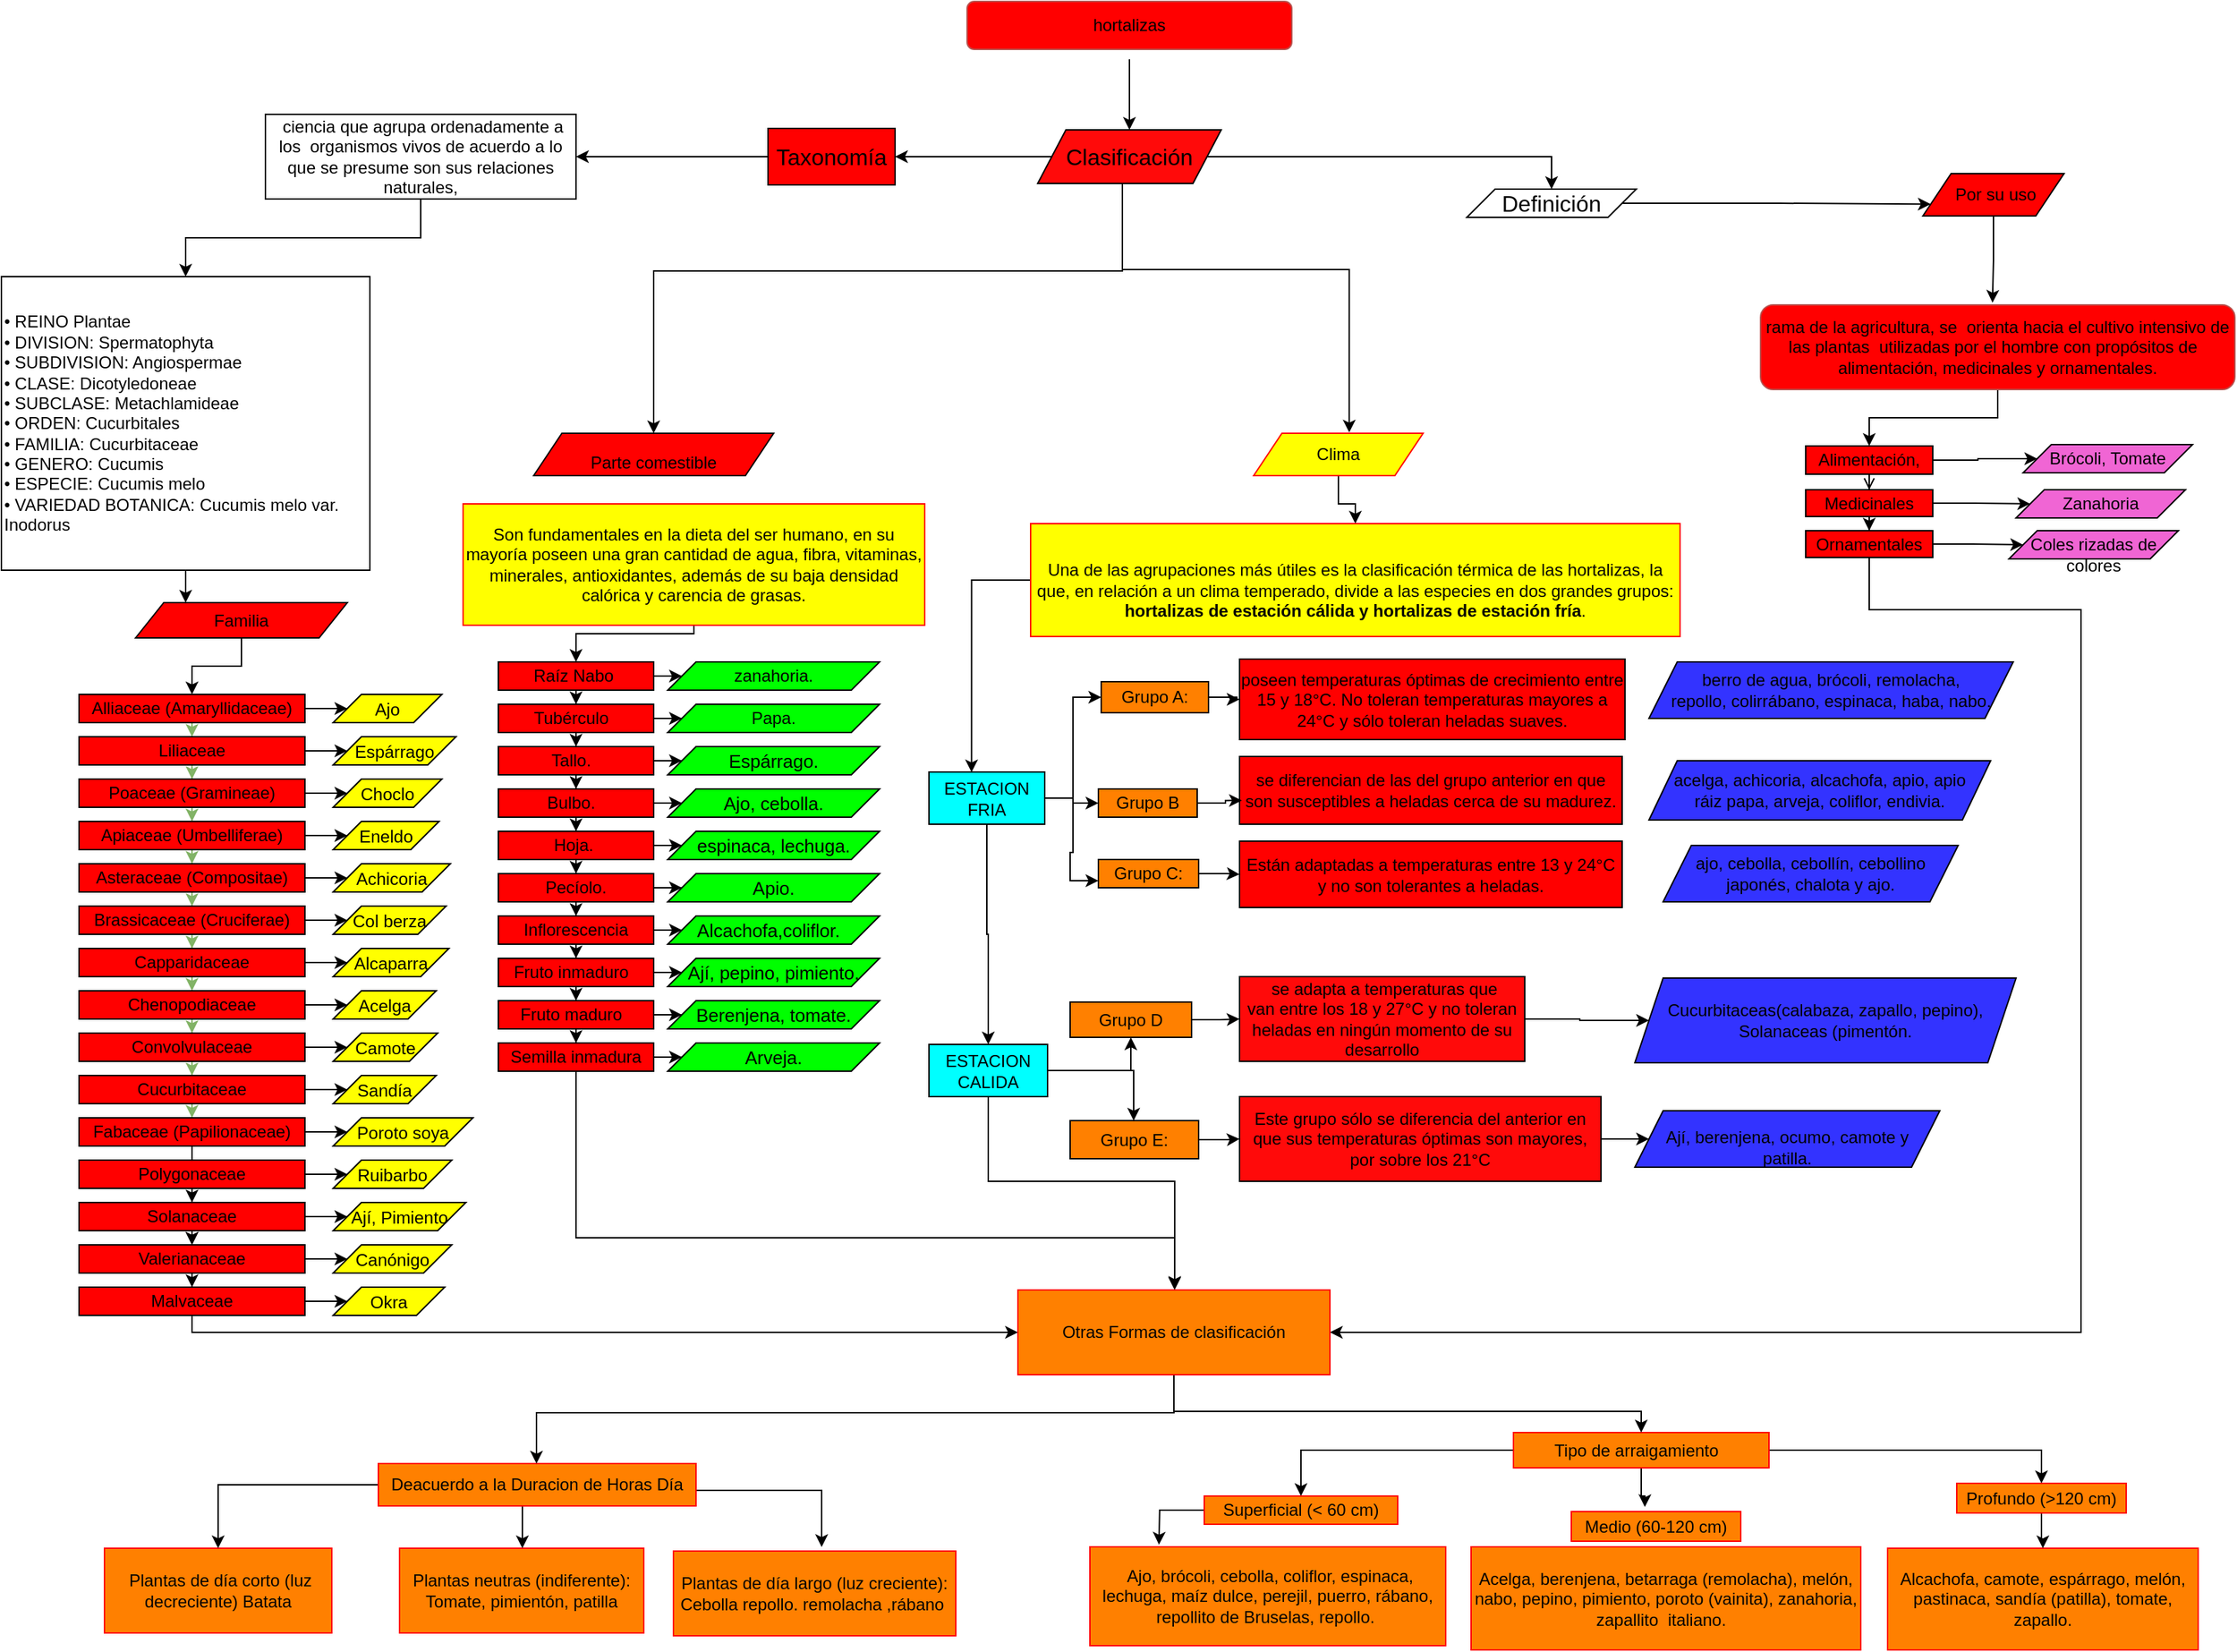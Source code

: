 <mxfile version="20.2.7" type="github">
  <diagram id="4PT_vkWamiO-nSXqBPPG" name="Página-1">
    <mxGraphModel dx="1549" dy="922" grid="0" gridSize="10" guides="0" tooltips="1" connect="1" arrows="1" fold="1" page="1" pageScale="1" pageWidth="827" pageHeight="1169" background="none" math="0" shadow="0">
      <root>
        <mxCell id="0" />
        <mxCell id="1" parent="0" />
        <mxCell id="QRhNImlcriRFlgjVjBWK-107" style="edgeStyle=orthogonalEdgeStyle;rounded=0;orthogonalLoop=1;jettySize=auto;html=1;fontSize=12;fontColor=#030303;" edge="1" parent="1" source="S0YFLjFQys3BDrwnXeZM-1" target="66M02JN2FrkitM-om0R4-26">
          <mxGeometry relative="1" as="geometry" />
        </mxCell>
        <mxCell id="S0YFLjFQys3BDrwnXeZM-1" value="hortalizas" style="rounded=1;whiteSpace=wrap;html=1;fillColor=#FF0000;strokeColor=#b85450;gradientColor=none;glass=0;shadow=0;sketch=0;perimeterSpacing=7;" parent="1" vertex="1">
          <mxGeometry x="720" y="19" width="230" height="34" as="geometry" />
        </mxCell>
        <mxCell id="nCWuup4R4AbDnW3DWiKd-10" value="" style="edgeStyle=orthogonalEdgeStyle;rounded=0;orthogonalLoop=1;jettySize=auto;html=1;entryX=0.5;entryY=0;entryDx=0;entryDy=0;" parent="1" source="nCWuup4R4AbDnW3DWiKd-4" target="nCWuup4R4AbDnW3DWiKd-9" edge="1">
          <mxGeometry relative="1" as="geometry">
            <mxPoint x="161" y="500" as="targetPoint" />
          </mxGeometry>
        </mxCell>
        <mxCell id="nCWuup4R4AbDnW3DWiKd-4" value="Familia" style="shape=parallelogram;perimeter=parallelogramPerimeter;whiteSpace=wrap;html=1;fixedSize=1;shadow=0;glass=0;sketch=0;fillColor=#FF0000;gradientColor=none;" parent="1" vertex="1">
          <mxGeometry x="131" y="445" width="150" height="25" as="geometry" />
        </mxCell>
        <mxCell id="QRhNImlcriRFlgjVjBWK-130" style="edgeStyle=orthogonalEdgeStyle;rounded=0;orthogonalLoop=1;jettySize=auto;html=1;entryX=0.489;entryY=-0.026;entryDx=0;entryDy=0;entryPerimeter=0;fontSize=12;fontColor=#030303;" edge="1" parent="1" source="nCWuup4R4AbDnW3DWiKd-6" target="66M02JN2FrkitM-om0R4-22">
          <mxGeometry relative="1" as="geometry" />
        </mxCell>
        <mxCell id="nCWuup4R4AbDnW3DWiKd-6" value="&amp;nbsp;Por su uso" style="shape=parallelogram;perimeter=parallelogramPerimeter;whiteSpace=wrap;html=1;fixedSize=1;shadow=0;glass=0;sketch=0;fillColor=#FF0000;gradientColor=none;" parent="1" vertex="1">
          <mxGeometry x="1397" y="141" width="100" height="30" as="geometry" />
        </mxCell>
        <mxCell id="nCWuup4R4AbDnW3DWiKd-7" value="&lt;div style=&quot;font-size: 12px;&quot;&gt;&lt;font style=&quot;font-size: 12px;&quot;&gt;Parte comestible&lt;/font&gt;&lt;/div&gt;" style="shape=parallelogram;perimeter=parallelogramPerimeter;whiteSpace=wrap;html=1;fixedSize=1;shadow=0;glass=0;sketch=0;fillColor=#FF0000;gradientColor=none;align=center;verticalAlign=bottom;horizontal=1;fontSize=13;labelBackgroundColor=none;labelBorderColor=none;" parent="1" vertex="1">
          <mxGeometry x="413" y="325" width="170" height="30" as="geometry" />
        </mxCell>
        <mxCell id="nCWuup4R4AbDnW3DWiKd-8" style="edgeStyle=orthogonalEdgeStyle;rounded=0;orthogonalLoop=1;jettySize=auto;html=1;exitX=0.5;exitY=1;exitDx=0;exitDy=0;" parent="1" source="nCWuup4R4AbDnW3DWiKd-6" target="nCWuup4R4AbDnW3DWiKd-6" edge="1">
          <mxGeometry relative="1" as="geometry" />
        </mxCell>
        <mxCell id="nCWuup4R4AbDnW3DWiKd-14" value="" style="edgeStyle=orthogonalEdgeStyle;rounded=0;orthogonalLoop=1;jettySize=auto;html=1;fillColor=#d5e8d4;strokeColor=#82b366;" parent="1" source="nCWuup4R4AbDnW3DWiKd-9" target="nCWuup4R4AbDnW3DWiKd-13" edge="1">
          <mxGeometry relative="1" as="geometry" />
        </mxCell>
        <mxCell id="nCWuup4R4AbDnW3DWiKd-130" value="" style="edgeStyle=orthogonalEdgeStyle;rounded=0;orthogonalLoop=1;jettySize=auto;html=1;fontSize=13;fontColor=#000000;" parent="1" source="nCWuup4R4AbDnW3DWiKd-9" target="nCWuup4R4AbDnW3DWiKd-129" edge="1">
          <mxGeometry relative="1" as="geometry" />
        </mxCell>
        <mxCell id="nCWuup4R4AbDnW3DWiKd-9" value="&lt;div&gt;Alliaceae (Amaryllidaceae)&lt;/div&gt;" style="whiteSpace=wrap;html=1;fillColor=#FF0000;shadow=0;glass=0;sketch=0;gradientColor=none;" parent="1" vertex="1">
          <mxGeometry x="91" y="510" width="160" height="20" as="geometry" />
        </mxCell>
        <mxCell id="nCWuup4R4AbDnW3DWiKd-16" value="" style="edgeStyle=orthogonalEdgeStyle;rounded=0;orthogonalLoop=1;jettySize=auto;html=1;fillColor=#d5e8d4;strokeColor=#82b366;" parent="1" source="nCWuup4R4AbDnW3DWiKd-13" target="nCWuup4R4AbDnW3DWiKd-15" edge="1">
          <mxGeometry relative="1" as="geometry" />
        </mxCell>
        <mxCell id="nCWuup4R4AbDnW3DWiKd-132" value="" style="edgeStyle=orthogonalEdgeStyle;rounded=0;orthogonalLoop=1;jettySize=auto;html=1;fontSize=13;fontColor=#000000;" parent="1" source="nCWuup4R4AbDnW3DWiKd-13" target="nCWuup4R4AbDnW3DWiKd-131" edge="1">
          <mxGeometry relative="1" as="geometry" />
        </mxCell>
        <mxCell id="nCWuup4R4AbDnW3DWiKd-13" value="&lt;div&gt;Liliaceae&lt;/div&gt;" style="whiteSpace=wrap;html=1;fillColor=#FF0000;shadow=0;glass=0;sketch=0;gradientColor=none;" parent="1" vertex="1">
          <mxGeometry x="91" y="540" width="160" height="20" as="geometry" />
        </mxCell>
        <mxCell id="nCWuup4R4AbDnW3DWiKd-18" value="" style="edgeStyle=orthogonalEdgeStyle;rounded=0;orthogonalLoop=1;jettySize=auto;html=1;fillColor=#d5e8d4;strokeColor=#82b366;" parent="1" source="nCWuup4R4AbDnW3DWiKd-15" target="nCWuup4R4AbDnW3DWiKd-17" edge="1">
          <mxGeometry relative="1" as="geometry" />
        </mxCell>
        <mxCell id="nCWuup4R4AbDnW3DWiKd-134" value="" style="edgeStyle=orthogonalEdgeStyle;rounded=0;orthogonalLoop=1;jettySize=auto;html=1;fontSize=13;fontColor=#000000;" parent="1" source="nCWuup4R4AbDnW3DWiKd-15" target="nCWuup4R4AbDnW3DWiKd-133" edge="1">
          <mxGeometry relative="1" as="geometry" />
        </mxCell>
        <mxCell id="nCWuup4R4AbDnW3DWiKd-15" value="&lt;div&gt;Poaceae (Gramineae)&lt;/div&gt;" style="whiteSpace=wrap;html=1;fillColor=#FF0000;shadow=0;glass=0;sketch=0;gradientColor=none;" parent="1" vertex="1">
          <mxGeometry x="91" y="570" width="160" height="20" as="geometry" />
        </mxCell>
        <mxCell id="nCWuup4R4AbDnW3DWiKd-20" value="" style="edgeStyle=orthogonalEdgeStyle;rounded=0;orthogonalLoop=1;jettySize=auto;html=1;fillColor=#d5e8d4;strokeColor=#82b366;" parent="1" source="nCWuup4R4AbDnW3DWiKd-17" target="nCWuup4R4AbDnW3DWiKd-19" edge="1">
          <mxGeometry relative="1" as="geometry" />
        </mxCell>
        <mxCell id="nCWuup4R4AbDnW3DWiKd-136" value="" style="edgeStyle=orthogonalEdgeStyle;rounded=0;orthogonalLoop=1;jettySize=auto;html=1;fontSize=13;fontColor=#000000;" parent="1" source="nCWuup4R4AbDnW3DWiKd-17" target="nCWuup4R4AbDnW3DWiKd-135" edge="1">
          <mxGeometry relative="1" as="geometry" />
        </mxCell>
        <mxCell id="nCWuup4R4AbDnW3DWiKd-17" value="Apiaceae (Umbelliferae)" style="whiteSpace=wrap;html=1;fillColor=#FF0000;shadow=0;glass=0;sketch=0;gradientColor=none;" parent="1" vertex="1">
          <mxGeometry x="91" y="600" width="160" height="20" as="geometry" />
        </mxCell>
        <mxCell id="nCWuup4R4AbDnW3DWiKd-23" value="" style="edgeStyle=orthogonalEdgeStyle;rounded=0;orthogonalLoop=1;jettySize=auto;html=1;fillColor=#d5e8d4;strokeColor=#82b366;" parent="1" source="nCWuup4R4AbDnW3DWiKd-19" target="nCWuup4R4AbDnW3DWiKd-22" edge="1">
          <mxGeometry relative="1" as="geometry" />
        </mxCell>
        <mxCell id="nCWuup4R4AbDnW3DWiKd-138" value="" style="edgeStyle=orthogonalEdgeStyle;rounded=0;orthogonalLoop=1;jettySize=auto;html=1;fontSize=13;fontColor=#000000;" parent="1" source="nCWuup4R4AbDnW3DWiKd-19" target="nCWuup4R4AbDnW3DWiKd-137" edge="1">
          <mxGeometry relative="1" as="geometry" />
        </mxCell>
        <mxCell id="nCWuup4R4AbDnW3DWiKd-19" value="Asteraceae (Compositae)" style="whiteSpace=wrap;html=1;fillColor=#FF0000;shadow=0;glass=0;sketch=0;gradientColor=none;" parent="1" vertex="1">
          <mxGeometry x="91" y="630" width="160" height="20" as="geometry" />
        </mxCell>
        <mxCell id="nCWuup4R4AbDnW3DWiKd-25" value="" style="edgeStyle=orthogonalEdgeStyle;rounded=0;orthogonalLoop=1;jettySize=auto;html=1;fillColor=#d5e8d4;strokeColor=#82b366;" parent="1" source="nCWuup4R4AbDnW3DWiKd-22" target="nCWuup4R4AbDnW3DWiKd-24" edge="1">
          <mxGeometry relative="1" as="geometry" />
        </mxCell>
        <mxCell id="nCWuup4R4AbDnW3DWiKd-140" value="" style="edgeStyle=orthogonalEdgeStyle;rounded=0;orthogonalLoop=1;jettySize=auto;html=1;fontSize=13;fontColor=#000000;" parent="1" source="nCWuup4R4AbDnW3DWiKd-22" target="nCWuup4R4AbDnW3DWiKd-139" edge="1">
          <mxGeometry relative="1" as="geometry" />
        </mxCell>
        <mxCell id="nCWuup4R4AbDnW3DWiKd-22" value="&lt;div&gt;Brassicaceae (Cruciferae)&lt;/div&gt;" style="whiteSpace=wrap;html=1;fillColor=#FF0000;shadow=0;glass=0;sketch=0;gradientColor=none;" parent="1" vertex="1">
          <mxGeometry x="91" y="660" width="160" height="20" as="geometry" />
        </mxCell>
        <mxCell id="nCWuup4R4AbDnW3DWiKd-27" value="" style="edgeStyle=orthogonalEdgeStyle;rounded=0;orthogonalLoop=1;jettySize=auto;html=1;fillColor=#d5e8d4;strokeColor=#82b366;" parent="1" source="nCWuup4R4AbDnW3DWiKd-24" target="nCWuup4R4AbDnW3DWiKd-26" edge="1">
          <mxGeometry relative="1" as="geometry" />
        </mxCell>
        <mxCell id="nCWuup4R4AbDnW3DWiKd-142" value="" style="edgeStyle=orthogonalEdgeStyle;rounded=0;orthogonalLoop=1;jettySize=auto;html=1;fontSize=13;fontColor=#000000;" parent="1" source="nCWuup4R4AbDnW3DWiKd-24" target="nCWuup4R4AbDnW3DWiKd-141" edge="1">
          <mxGeometry relative="1" as="geometry" />
        </mxCell>
        <mxCell id="nCWuup4R4AbDnW3DWiKd-24" value="&lt;div&gt;Capparidaceae&lt;/div&gt;" style="whiteSpace=wrap;html=1;fillColor=#FF0000;shadow=0;glass=0;sketch=0;gradientColor=none;" parent="1" vertex="1">
          <mxGeometry x="91" y="690" width="160" height="20" as="geometry" />
        </mxCell>
        <mxCell id="nCWuup4R4AbDnW3DWiKd-29" value="" style="edgeStyle=orthogonalEdgeStyle;rounded=0;orthogonalLoop=1;jettySize=auto;html=1;fillColor=#d5e8d4;strokeColor=#82b366;" parent="1" source="nCWuup4R4AbDnW3DWiKd-26" target="nCWuup4R4AbDnW3DWiKd-28" edge="1">
          <mxGeometry relative="1" as="geometry" />
        </mxCell>
        <mxCell id="nCWuup4R4AbDnW3DWiKd-144" value="" style="edgeStyle=orthogonalEdgeStyle;rounded=0;orthogonalLoop=1;jettySize=auto;html=1;fontSize=13;fontColor=#000000;" parent="1" source="nCWuup4R4AbDnW3DWiKd-26" target="nCWuup4R4AbDnW3DWiKd-143" edge="1">
          <mxGeometry relative="1" as="geometry" />
        </mxCell>
        <mxCell id="nCWuup4R4AbDnW3DWiKd-26" value="Chenopodiaceae&lt;br&gt;" style="whiteSpace=wrap;html=1;fillColor=#FF0000;shadow=0;glass=0;sketch=0;gradientColor=none;" parent="1" vertex="1">
          <mxGeometry x="91" y="720" width="160" height="20" as="geometry" />
        </mxCell>
        <mxCell id="nCWuup4R4AbDnW3DWiKd-31" value="" style="edgeStyle=orthogonalEdgeStyle;rounded=0;orthogonalLoop=1;jettySize=auto;html=1;fillColor=#d5e8d4;strokeColor=#82b366;" parent="1" source="nCWuup4R4AbDnW3DWiKd-28" target="nCWuup4R4AbDnW3DWiKd-30" edge="1">
          <mxGeometry relative="1" as="geometry" />
        </mxCell>
        <mxCell id="nCWuup4R4AbDnW3DWiKd-146" value="" style="edgeStyle=orthogonalEdgeStyle;rounded=0;orthogonalLoop=1;jettySize=auto;html=1;fontSize=13;fontColor=#000000;" parent="1" source="nCWuup4R4AbDnW3DWiKd-28" target="nCWuup4R4AbDnW3DWiKd-145" edge="1">
          <mxGeometry relative="1" as="geometry" />
        </mxCell>
        <mxCell id="nCWuup4R4AbDnW3DWiKd-28" value="Convolvulaceae&lt;br&gt;" style="whiteSpace=wrap;html=1;fillColor=#FF0000;shadow=0;glass=0;sketch=0;gradientColor=none;" parent="1" vertex="1">
          <mxGeometry x="91" y="750" width="160" height="20" as="geometry" />
        </mxCell>
        <mxCell id="nCWuup4R4AbDnW3DWiKd-33" value="" style="edgeStyle=orthogonalEdgeStyle;rounded=0;orthogonalLoop=1;jettySize=auto;html=1;fillColor=#d5e8d4;strokeColor=#82b366;" parent="1" source="nCWuup4R4AbDnW3DWiKd-30" target="nCWuup4R4AbDnW3DWiKd-32" edge="1">
          <mxGeometry relative="1" as="geometry" />
        </mxCell>
        <mxCell id="nCWuup4R4AbDnW3DWiKd-150" value="" style="edgeStyle=orthogonalEdgeStyle;rounded=0;orthogonalLoop=1;jettySize=auto;html=1;fontSize=13;fontColor=#000000;" parent="1" source="nCWuup4R4AbDnW3DWiKd-30" target="nCWuup4R4AbDnW3DWiKd-148" edge="1">
          <mxGeometry relative="1" as="geometry" />
        </mxCell>
        <mxCell id="nCWuup4R4AbDnW3DWiKd-30" value="Cucurbitaceae&lt;br&gt;" style="whiteSpace=wrap;html=1;fillColor=#FF0000;shadow=0;glass=0;sketch=0;gradientColor=none;" parent="1" vertex="1">
          <mxGeometry x="91" y="780" width="160" height="20" as="geometry" />
        </mxCell>
        <mxCell id="nCWuup4R4AbDnW3DWiKd-75" value="" style="edgeStyle=orthogonalEdgeStyle;rounded=0;orthogonalLoop=1;jettySize=auto;html=1;fontSize=13;" parent="1" source="nCWuup4R4AbDnW3DWiKd-32" target="nCWuup4R4AbDnW3DWiKd-44" edge="1">
          <mxGeometry relative="1" as="geometry" />
        </mxCell>
        <mxCell id="nCWuup4R4AbDnW3DWiKd-152" value="" style="edgeStyle=orthogonalEdgeStyle;rounded=0;orthogonalLoop=1;jettySize=auto;html=1;fontSize=13;fontColor=#000000;" parent="1" source="nCWuup4R4AbDnW3DWiKd-32" target="nCWuup4R4AbDnW3DWiKd-151" edge="1">
          <mxGeometry relative="1" as="geometry" />
        </mxCell>
        <mxCell id="nCWuup4R4AbDnW3DWiKd-32" value="Fabaceae (Papilionaceae)" style="whiteSpace=wrap;html=1;fillColor=#FF0000;shadow=0;glass=0;sketch=0;gradientColor=none;" parent="1" vertex="1">
          <mxGeometry x="91" y="810" width="160" height="20" as="geometry" />
        </mxCell>
        <mxCell id="nCWuup4R4AbDnW3DWiKd-43" value="" style="edgeStyle=orthogonalEdgeStyle;rounded=0;orthogonalLoop=1;jettySize=auto;html=1;" parent="1" source="nCWuup4R4AbDnW3DWiKd-40" target="nCWuup4R4AbDnW3DWiKd-42" edge="1">
          <mxGeometry relative="1" as="geometry" />
        </mxCell>
        <mxCell id="nCWuup4R4AbDnW3DWiKd-40" value="Polygonaceae&lt;br&gt;" style="whiteSpace=wrap;html=1;fillColor=#FF0000;shadow=0;glass=0;sketch=0;gradientColor=none;" parent="1" vertex="1">
          <mxGeometry x="91" y="840" width="160" height="20" as="geometry" />
        </mxCell>
        <mxCell id="nCWuup4R4AbDnW3DWiKd-45" value="" style="edgeStyle=orthogonalEdgeStyle;rounded=0;orthogonalLoop=1;jettySize=auto;html=1;" parent="1" source="nCWuup4R4AbDnW3DWiKd-42" target="nCWuup4R4AbDnW3DWiKd-44" edge="1">
          <mxGeometry relative="1" as="geometry" />
        </mxCell>
        <mxCell id="nCWuup4R4AbDnW3DWiKd-42" value="Solanaceae&lt;br&gt;" style="whiteSpace=wrap;html=1;fillColor=#FF0000;shadow=0;glass=0;sketch=0;gradientColor=none;" parent="1" vertex="1">
          <mxGeometry x="91" y="870" width="160" height="20" as="geometry" />
        </mxCell>
        <mxCell id="nCWuup4R4AbDnW3DWiKd-79" value="" style="edgeStyle=orthogonalEdgeStyle;rounded=0;orthogonalLoop=1;jettySize=auto;html=1;fontSize=13;" parent="1" source="nCWuup4R4AbDnW3DWiKd-44" target="nCWuup4R4AbDnW3DWiKd-78" edge="1">
          <mxGeometry relative="1" as="geometry" />
        </mxCell>
        <mxCell id="nCWuup4R4AbDnW3DWiKd-44" value="Valerianaceae&lt;br&gt;" style="whiteSpace=wrap;html=1;fillColor=#FF0000;shadow=0;glass=0;sketch=0;gradientColor=none;" parent="1" vertex="1">
          <mxGeometry x="91" y="900" width="160" height="20" as="geometry" />
        </mxCell>
        <mxCell id="nCWuup4R4AbDnW3DWiKd-53" value="" style="edgeStyle=orthogonalEdgeStyle;rounded=0;orthogonalLoop=1;jettySize=auto;html=1;" parent="1" source="nCWuup4R4AbDnW3DWiKd-50" target="nCWuup4R4AbDnW3DWiKd-52" edge="1">
          <mxGeometry relative="1" as="geometry" />
        </mxCell>
        <mxCell id="nCWuup4R4AbDnW3DWiKd-89" value="" style="edgeStyle=orthogonalEdgeStyle;rounded=0;orthogonalLoop=1;jettySize=auto;html=1;fontSize=13;" parent="1" source="nCWuup4R4AbDnW3DWiKd-50" target="nCWuup4R4AbDnW3DWiKd-88" edge="1">
          <mxGeometry relative="1" as="geometry" />
        </mxCell>
        <mxCell id="nCWuup4R4AbDnW3DWiKd-50" value="Raíz Nabo&amp;nbsp; " style="whiteSpace=wrap;html=1;fillColor=#FF0000;shadow=0;glass=0;sketch=0;gradientColor=none;" parent="1" vertex="1">
          <mxGeometry x="388" y="487" width="110" height="20" as="geometry" />
        </mxCell>
        <mxCell id="nCWuup4R4AbDnW3DWiKd-55" value="" style="edgeStyle=orthogonalEdgeStyle;rounded=0;orthogonalLoop=1;jettySize=auto;html=1;" parent="1" source="nCWuup4R4AbDnW3DWiKd-52" target="nCWuup4R4AbDnW3DWiKd-54" edge="1">
          <mxGeometry relative="1" as="geometry" />
        </mxCell>
        <mxCell id="nCWuup4R4AbDnW3DWiKd-93" value="" style="edgeStyle=orthogonalEdgeStyle;rounded=0;orthogonalLoop=1;jettySize=auto;html=1;fontSize=13;" parent="1" source="nCWuup4R4AbDnW3DWiKd-52" target="nCWuup4R4AbDnW3DWiKd-92" edge="1">
          <mxGeometry relative="1" as="geometry" />
        </mxCell>
        <mxCell id="nCWuup4R4AbDnW3DWiKd-52" value="Tubérculo&amp;nbsp;&amp;nbsp; " style="whiteSpace=wrap;html=1;fillColor=#FF0000;shadow=0;glass=0;sketch=0;gradientColor=none;" parent="1" vertex="1">
          <mxGeometry x="388" y="517" width="110" height="20" as="geometry" />
        </mxCell>
        <mxCell id="nCWuup4R4AbDnW3DWiKd-57" value="" style="edgeStyle=orthogonalEdgeStyle;rounded=0;orthogonalLoop=1;jettySize=auto;html=1;" parent="1" source="nCWuup4R4AbDnW3DWiKd-54" target="nCWuup4R4AbDnW3DWiKd-56" edge="1">
          <mxGeometry relative="1" as="geometry" />
        </mxCell>
        <mxCell id="nCWuup4R4AbDnW3DWiKd-96" value="" style="edgeStyle=orthogonalEdgeStyle;rounded=0;orthogonalLoop=1;jettySize=auto;html=1;fontSize=13;" parent="1" source="nCWuup4R4AbDnW3DWiKd-54" target="nCWuup4R4AbDnW3DWiKd-95" edge="1">
          <mxGeometry relative="1" as="geometry" />
        </mxCell>
        <mxCell id="nCWuup4R4AbDnW3DWiKd-54" value="Tallo. &amp;nbsp;" style="whiteSpace=wrap;html=1;fillColor=#FF0000;shadow=0;glass=0;sketch=0;gradientColor=none;" parent="1" vertex="1">
          <mxGeometry x="388" y="547" width="110" height="20" as="geometry" />
        </mxCell>
        <mxCell id="nCWuup4R4AbDnW3DWiKd-59" value="" style="edgeStyle=orthogonalEdgeStyle;rounded=0;orthogonalLoop=1;jettySize=auto;html=1;" parent="1" source="nCWuup4R4AbDnW3DWiKd-56" target="nCWuup4R4AbDnW3DWiKd-58" edge="1">
          <mxGeometry relative="1" as="geometry" />
        </mxCell>
        <mxCell id="nCWuup4R4AbDnW3DWiKd-109" value="" style="edgeStyle=orthogonalEdgeStyle;rounded=0;orthogonalLoop=1;jettySize=auto;html=1;fontSize=13;" parent="1" source="nCWuup4R4AbDnW3DWiKd-56" target="nCWuup4R4AbDnW3DWiKd-98" edge="1">
          <mxGeometry relative="1" as="geometry" />
        </mxCell>
        <mxCell id="nCWuup4R4AbDnW3DWiKd-56" value="Bulbo. &amp;nbsp;" style="whiteSpace=wrap;html=1;fillColor=#FF0000;shadow=0;glass=0;sketch=0;gradientColor=none;" parent="1" vertex="1">
          <mxGeometry x="388" y="577" width="110" height="20" as="geometry" />
        </mxCell>
        <mxCell id="nCWuup4R4AbDnW3DWiKd-64" value="" style="edgeStyle=orthogonalEdgeStyle;rounded=0;orthogonalLoop=1;jettySize=auto;html=1;fontSize=13;" parent="1" source="nCWuup4R4AbDnW3DWiKd-58" target="nCWuup4R4AbDnW3DWiKd-63" edge="1">
          <mxGeometry relative="1" as="geometry" />
        </mxCell>
        <mxCell id="nCWuup4R4AbDnW3DWiKd-111" value="" style="edgeStyle=orthogonalEdgeStyle;rounded=0;orthogonalLoop=1;jettySize=auto;html=1;fontSize=13;" parent="1" source="nCWuup4R4AbDnW3DWiKd-58" target="nCWuup4R4AbDnW3DWiKd-110" edge="1">
          <mxGeometry relative="1" as="geometry" />
        </mxCell>
        <mxCell id="nCWuup4R4AbDnW3DWiKd-58" value="Hoja.&amp;nbsp; " style="whiteSpace=wrap;html=1;fillColor=#FF0000;shadow=0;glass=0;sketch=0;gradientColor=none;" parent="1" vertex="1">
          <mxGeometry x="388" y="607" width="110" height="20" as="geometry" />
        </mxCell>
        <mxCell id="nCWuup4R4AbDnW3DWiKd-66" value="" style="edgeStyle=orthogonalEdgeStyle;rounded=0;orthogonalLoop=1;jettySize=auto;html=1;fontSize=13;" parent="1" source="nCWuup4R4AbDnW3DWiKd-63" target="nCWuup4R4AbDnW3DWiKd-65" edge="1">
          <mxGeometry relative="1" as="geometry" />
        </mxCell>
        <mxCell id="nCWuup4R4AbDnW3DWiKd-113" value="" style="edgeStyle=orthogonalEdgeStyle;rounded=0;orthogonalLoop=1;jettySize=auto;html=1;fontSize=13;" parent="1" source="nCWuup4R4AbDnW3DWiKd-63" target="nCWuup4R4AbDnW3DWiKd-112" edge="1">
          <mxGeometry relative="1" as="geometry" />
        </mxCell>
        <mxCell id="nCWuup4R4AbDnW3DWiKd-63" value="Pecíolo. " style="whiteSpace=wrap;html=1;fillColor=#FF0000;shadow=0;glass=0;sketch=0;gradientColor=none;" parent="1" vertex="1">
          <mxGeometry x="388" y="637" width="110" height="20" as="geometry" />
        </mxCell>
        <mxCell id="nCWuup4R4AbDnW3DWiKd-68" value="" style="edgeStyle=orthogonalEdgeStyle;rounded=0;orthogonalLoop=1;jettySize=auto;html=1;fontSize=13;" parent="1" source="nCWuup4R4AbDnW3DWiKd-65" target="nCWuup4R4AbDnW3DWiKd-67" edge="1">
          <mxGeometry relative="1" as="geometry" />
        </mxCell>
        <mxCell id="nCWuup4R4AbDnW3DWiKd-115" value="" style="edgeStyle=orthogonalEdgeStyle;rounded=0;orthogonalLoop=1;jettySize=auto;html=1;fontSize=13;" parent="1" source="nCWuup4R4AbDnW3DWiKd-65" target="nCWuup4R4AbDnW3DWiKd-114" edge="1">
          <mxGeometry relative="1" as="geometry" />
        </mxCell>
        <mxCell id="nCWuup4R4AbDnW3DWiKd-65" value="Inflorescencia " style="whiteSpace=wrap;html=1;fillColor=#FF0000;shadow=0;glass=0;sketch=0;gradientColor=none;" parent="1" vertex="1">
          <mxGeometry x="388" y="667" width="110" height="20" as="geometry" />
        </mxCell>
        <mxCell id="nCWuup4R4AbDnW3DWiKd-70" value="" style="edgeStyle=orthogonalEdgeStyle;rounded=0;orthogonalLoop=1;jettySize=auto;html=1;fontSize=13;" parent="1" source="nCWuup4R4AbDnW3DWiKd-67" target="nCWuup4R4AbDnW3DWiKd-69" edge="1">
          <mxGeometry relative="1" as="geometry" />
        </mxCell>
        <mxCell id="nCWuup4R4AbDnW3DWiKd-117" value="" style="edgeStyle=orthogonalEdgeStyle;rounded=0;orthogonalLoop=1;jettySize=auto;html=1;fontSize=13;" parent="1" source="nCWuup4R4AbDnW3DWiKd-67" target="nCWuup4R4AbDnW3DWiKd-116" edge="1">
          <mxGeometry relative="1" as="geometry" />
        </mxCell>
        <mxCell id="nCWuup4R4AbDnW3DWiKd-67" value="Fruto inmaduro&amp;nbsp;&amp;nbsp; " style="whiteSpace=wrap;html=1;fillColor=#FF0000;shadow=0;glass=0;sketch=0;gradientColor=none;" parent="1" vertex="1">
          <mxGeometry x="388" y="697" width="110" height="20" as="geometry" />
        </mxCell>
        <mxCell id="nCWuup4R4AbDnW3DWiKd-73" value="" style="edgeStyle=orthogonalEdgeStyle;rounded=0;orthogonalLoop=1;jettySize=auto;html=1;fontSize=13;" parent="1" source="nCWuup4R4AbDnW3DWiKd-69" target="nCWuup4R4AbDnW3DWiKd-72" edge="1">
          <mxGeometry relative="1" as="geometry" />
        </mxCell>
        <mxCell id="nCWuup4R4AbDnW3DWiKd-123" value="" style="edgeStyle=orthogonalEdgeStyle;rounded=0;orthogonalLoop=1;jettySize=auto;html=1;fontSize=13;" parent="1" source="nCWuup4R4AbDnW3DWiKd-69" target="nCWuup4R4AbDnW3DWiKd-118" edge="1">
          <mxGeometry relative="1" as="geometry" />
        </mxCell>
        <mxCell id="nCWuup4R4AbDnW3DWiKd-69" value="Fruto maduro&amp;nbsp;&amp;nbsp; " style="whiteSpace=wrap;html=1;fillColor=#FF0000;shadow=0;glass=0;sketch=0;gradientColor=none;" parent="1" vertex="1">
          <mxGeometry x="388" y="727" width="110" height="20" as="geometry" />
        </mxCell>
        <mxCell id="nCWuup4R4AbDnW3DWiKd-126" value="" style="edgeStyle=orthogonalEdgeStyle;rounded=0;orthogonalLoop=1;jettySize=auto;html=1;fontSize=13;" parent="1" source="nCWuup4R4AbDnW3DWiKd-72" target="nCWuup4R4AbDnW3DWiKd-125" edge="1">
          <mxGeometry relative="1" as="geometry" />
        </mxCell>
        <mxCell id="QRhNImlcriRFlgjVjBWK-155" style="edgeStyle=orthogonalEdgeStyle;rounded=0;orthogonalLoop=1;jettySize=auto;html=1;fontSize=12;fontColor=#030303;" edge="1" parent="1" source="nCWuup4R4AbDnW3DWiKd-72" target="QRhNImlcriRFlgjVjBWK-152">
          <mxGeometry relative="1" as="geometry">
            <Array as="points">
              <mxPoint x="443" y="895" />
              <mxPoint x="867" y="895" />
            </Array>
          </mxGeometry>
        </mxCell>
        <mxCell id="nCWuup4R4AbDnW3DWiKd-72" value="Semilla inmadura " style="whiteSpace=wrap;html=1;fillColor=#FF0000;shadow=0;glass=0;sketch=0;gradientColor=none;" parent="1" vertex="1">
          <mxGeometry x="388" y="757" width="110" height="20" as="geometry" />
        </mxCell>
        <mxCell id="QRhNImlcriRFlgjVjBWK-154" style="edgeStyle=orthogonalEdgeStyle;rounded=0;orthogonalLoop=1;jettySize=auto;html=1;fontSize=12;fontColor=#030303;" edge="1" parent="1" source="nCWuup4R4AbDnW3DWiKd-78" target="QRhNImlcriRFlgjVjBWK-152">
          <mxGeometry relative="1" as="geometry">
            <Array as="points">
              <mxPoint x="171" y="962" />
            </Array>
          </mxGeometry>
        </mxCell>
        <mxCell id="nCWuup4R4AbDnW3DWiKd-78" value="Malvaceae&lt;br&gt;" style="whiteSpace=wrap;html=1;fillColor=#FF0000;shadow=0;glass=0;sketch=0;gradientColor=none;" parent="1" vertex="1">
          <mxGeometry x="91" y="930" width="160" height="20" as="geometry" />
        </mxCell>
        <mxCell id="nCWuup4R4AbDnW3DWiKd-88" value="zanahoria.&lt;br&gt;" style="shape=parallelogram;perimeter=parallelogramPerimeter;whiteSpace=wrap;html=1;fixedSize=1;fillColor=#00FF00;shadow=0;glass=0;sketch=0;gradientColor=none;fontColor=#000000;" parent="1" vertex="1">
          <mxGeometry x="508" y="487" width="150" height="20" as="geometry" />
        </mxCell>
        <mxCell id="nCWuup4R4AbDnW3DWiKd-92" value="Papa.&lt;br&gt;" style="shape=parallelogram;perimeter=parallelogramPerimeter;whiteSpace=wrap;html=1;fixedSize=1;fillColor=#00FF00;shadow=0;glass=0;sketch=0;gradientColor=none;" parent="1" vertex="1">
          <mxGeometry x="508" y="517" width="150" height="20" as="geometry" />
        </mxCell>
        <mxCell id="nCWuup4R4AbDnW3DWiKd-95" value="Espárrago.&lt;br&gt;" style="shape=parallelogram;perimeter=parallelogramPerimeter;whiteSpace=wrap;html=1;fixedSize=1;shadow=0;glass=0;labelBackgroundColor=none;labelBorderColor=none;sketch=0;fontSize=13;fillColor=#00FF00;gradientColor=none;" parent="1" vertex="1">
          <mxGeometry x="508" y="547" width="150" height="20" as="geometry" />
        </mxCell>
        <mxCell id="nCWuup4R4AbDnW3DWiKd-98" value="Ajo, cebolla. " style="shape=parallelogram;perimeter=parallelogramPerimeter;whiteSpace=wrap;html=1;fixedSize=1;shadow=0;glass=0;labelBackgroundColor=none;labelBorderColor=none;sketch=0;fontSize=13;fillColor=#00FF00;gradientColor=none;" parent="1" vertex="1">
          <mxGeometry x="508" y="577" width="150" height="20" as="geometry" />
        </mxCell>
        <mxCell id="nCWuup4R4AbDnW3DWiKd-110" value="espinaca, lechuga.&lt;br&gt;" style="shape=parallelogram;perimeter=parallelogramPerimeter;whiteSpace=wrap;html=1;fixedSize=1;shadow=0;glass=0;labelBackgroundColor=none;labelBorderColor=none;sketch=0;fontSize=13;fillColor=#00FF00;gradientColor=none;" parent="1" vertex="1">
          <mxGeometry x="508" y="607" width="150" height="20" as="geometry" />
        </mxCell>
        <mxCell id="nCWuup4R4AbDnW3DWiKd-112" value="Apio.&lt;br&gt;" style="shape=parallelogram;perimeter=parallelogramPerimeter;whiteSpace=wrap;html=1;fixedSize=1;shadow=0;glass=0;labelBackgroundColor=none;labelBorderColor=none;sketch=0;fontSize=13;fillColor=#00FF00;gradientColor=none;" parent="1" vertex="1">
          <mxGeometry x="508" y="637" width="150" height="20" as="geometry" />
        </mxCell>
        <mxCell id="nCWuup4R4AbDnW3DWiKd-114" value="Alcachofa,coliflor. &amp;nbsp;&lt;br&gt;" style="shape=parallelogram;perimeter=parallelogramPerimeter;whiteSpace=wrap;html=1;fixedSize=1;shadow=0;glass=0;labelBackgroundColor=none;labelBorderColor=none;sketch=0;fontSize=13;fillColor=#00FF00;gradientColor=none;" parent="1" vertex="1">
          <mxGeometry x="508" y="667" width="150" height="20" as="geometry" />
        </mxCell>
        <mxCell id="nCWuup4R4AbDnW3DWiKd-116" value="Ají, pepino, pimiento.&lt;br&gt;" style="shape=parallelogram;perimeter=parallelogramPerimeter;whiteSpace=wrap;html=1;fixedSize=1;shadow=0;glass=0;labelBackgroundColor=none;labelBorderColor=none;sketch=0;fontSize=13;fillColor=#00FF00;gradientColor=none;" parent="1" vertex="1">
          <mxGeometry x="508" y="697" width="150" height="20" as="geometry" />
        </mxCell>
        <mxCell id="nCWuup4R4AbDnW3DWiKd-118" value="Berenjena, tomate." style="shape=parallelogram;perimeter=parallelogramPerimeter;whiteSpace=wrap;html=1;fixedSize=1;shadow=0;glass=0;labelBackgroundColor=none;labelBorderColor=none;sketch=0;fontSize=13;fillColor=#00FF00;gradientColor=none;" parent="1" vertex="1">
          <mxGeometry x="508" y="727" width="150" height="20" as="geometry" />
        </mxCell>
        <mxCell id="nCWuup4R4AbDnW3DWiKd-125" value="Arveja.&lt;br&gt;" style="shape=parallelogram;perimeter=parallelogramPerimeter;whiteSpace=wrap;html=1;fixedSize=1;shadow=0;glass=0;labelBackgroundColor=none;labelBorderColor=none;sketch=0;fontSize=13;fillColor=#00FF00;gradientColor=none;" parent="1" vertex="1">
          <mxGeometry x="508" y="757" width="150" height="20" as="geometry" />
        </mxCell>
        <mxCell id="nCWuup4R4AbDnW3DWiKd-129" value="&lt;span dir=&quot;ltr&quot; role=&quot;presentation&quot; style=&quot;left: 495.945px; top: 643.777px; font-size: 12.235px; font-family: sans-serif; transform: scaleX(1.117);&quot;&gt;Ajo&lt;/span&gt;" style="shape=parallelogram;perimeter=parallelogramPerimeter;whiteSpace=wrap;html=1;fixedSize=1;shadow=0;glass=0;labelBackgroundColor=none;labelBorderColor=none;sketch=0;fontSize=13;fontColor=#000000;strokeColor=#000000;fillColor=#FFFF00;gradientColor=none;" parent="1" vertex="1">
          <mxGeometry x="271" y="510" width="77" height="20" as="geometry" />
        </mxCell>
        <mxCell id="nCWuup4R4AbDnW3DWiKd-131" value="&lt;span dir=&quot;ltr&quot; role=&quot;presentation&quot; style=&quot;left: 495.95px; top: 85.032px; font-size: 12.235px; font-family: sans-serif; transform: scaleX(1.075);&quot;&gt;Espárrago&lt;/span&gt;" style="shape=parallelogram;perimeter=parallelogramPerimeter;whiteSpace=wrap;html=1;fixedSize=1;shadow=0;glass=0;labelBackgroundColor=none;labelBorderColor=none;sketch=0;fontSize=13;fontColor=#000000;strokeColor=#000000;fillColor=#FFFF00;gradientColor=none;" parent="1" vertex="1">
          <mxGeometry x="271" y="540" width="87" height="20" as="geometry" />
        </mxCell>
        <mxCell id="nCWuup4R4AbDnW3DWiKd-133" value="&lt;span dir=&quot;ltr&quot; role=&quot;presentation&quot; style=&quot;left: 495.95px; top: 128.875px; font-size: 12.235px; font-family: sans-serif; transform: scaleX(1.075);&quot;&gt;Choclo&lt;/span&gt;" style="shape=parallelogram;perimeter=parallelogramPerimeter;whiteSpace=wrap;html=1;fixedSize=1;shadow=0;glass=0;labelBackgroundColor=none;labelBorderColor=none;sketch=0;fontSize=13;fontColor=#000000;strokeColor=#000000;fillColor=#FFFF00;gradientColor=none;" parent="1" vertex="1">
          <mxGeometry x="271" y="570" width="77" height="20" as="geometry" />
        </mxCell>
        <mxCell id="nCWuup4R4AbDnW3DWiKd-135" value="&lt;span dir=&quot;ltr&quot; role=&quot;presentation&quot; style=&quot;left: 459.142px; top: 204.836px; font-size: 12.235px; font-family: sans-serif; transform: scaleX(1.072);&quot;&gt;Eneldo&lt;/span&gt;" style="shape=parallelogram;perimeter=parallelogramPerimeter;whiteSpace=wrap;html=1;fixedSize=1;shadow=0;glass=0;labelBackgroundColor=none;labelBorderColor=none;sketch=0;fontSize=13;fontColor=#000000;strokeColor=#000000;fillColor=#FFFF00;gradientColor=none;" parent="1" vertex="1">
          <mxGeometry x="271" y="600" width="75" height="20" as="geometry" />
        </mxCell>
        <mxCell id="nCWuup4R4AbDnW3DWiKd-137" value="&lt;span dir=&quot;ltr&quot; role=&quot;presentation&quot; style=&quot;left: 459.142px; top: 352.169px; font-size: 12.235px; font-family: sans-serif; transform: scaleX(1.091);&quot;&gt;Achicoria&lt;/span&gt;" style="shape=parallelogram;perimeter=parallelogramPerimeter;whiteSpace=wrap;html=1;fixedSize=1;shadow=0;glass=0;labelBackgroundColor=none;labelBorderColor=none;sketch=0;fontSize=13;fontColor=#000000;strokeColor=#000000;fillColor=#FFFF00;gradientColor=none;" parent="1" vertex="1">
          <mxGeometry x="271" y="630" width="83" height="20" as="geometry" />
        </mxCell>
        <mxCell id="nCWuup4R4AbDnW3DWiKd-139" value="&lt;span dir=&quot;ltr&quot; role=&quot;presentation&quot; style=&quot;left: 459.144px; top: 647.345px; font-size: 12.235px; font-family: sans-serif; transform: scaleX(1.13);&quot;&gt;Col berza&lt;/span&gt;" style="shape=parallelogram;perimeter=parallelogramPerimeter;whiteSpace=wrap;html=1;fixedSize=1;shadow=0;glass=0;labelBackgroundColor=none;labelBorderColor=none;sketch=0;fontSize=13;fontColor=#000000;strokeColor=#000000;fillColor=#FFFF00;gradientColor=none;" parent="1" vertex="1">
          <mxGeometry x="271" y="660" width="80" height="20" as="geometry" />
        </mxCell>
        <mxCell id="nCWuup4R4AbDnW3DWiKd-141" value="&lt;span dir=&quot;ltr&quot; role=&quot;presentation&quot; style=&quot;left: 459.142px; top: 99.816px; font-size: 12.235px; font-family: sans-serif; transform: scaleX(1.096);&quot;&gt;Alcaparra&lt;/span&gt;" style="shape=parallelogram;perimeter=parallelogramPerimeter;whiteSpace=wrap;html=1;fixedSize=1;shadow=0;glass=0;labelBackgroundColor=none;labelBorderColor=none;sketch=0;fontSize=13;fontColor=#000000;strokeColor=#000000;fillColor=#FFFF00;gradientColor=none;" parent="1" vertex="1">
          <mxGeometry x="271" y="690" width="82" height="20" as="geometry" />
        </mxCell>
        <mxCell id="nCWuup4R4AbDnW3DWiKd-143" value="&lt;span dir=&quot;ltr&quot; role=&quot;presentation&quot; style=&quot;left: 459.142px; top: 143.659px; font-size: 12.235px; font-family: sans-serif; transform: scaleX(1.063);&quot;&gt;Acelga&lt;/span&gt;" style="shape=parallelogram;perimeter=parallelogramPerimeter;whiteSpace=wrap;html=1;fixedSize=1;shadow=0;glass=0;labelBackgroundColor=none;labelBorderColor=none;sketch=0;fontSize=13;fontColor=#000000;strokeColor=#000000;fillColor=#FFFF00;gradientColor=none;" parent="1" vertex="1">
          <mxGeometry x="271" y="720" width="73" height="20" as="geometry" />
        </mxCell>
        <mxCell id="nCWuup4R4AbDnW3DWiKd-145" value="&lt;span dir=&quot;ltr&quot; role=&quot;presentation&quot; style=&quot;left: 459.142px; top: 217.071px; font-size: 12.235px; font-family: sans-serif; transform: scaleX(1.101);&quot;&gt;Camote&lt;/span&gt;" style="shape=parallelogram;perimeter=parallelogramPerimeter;whiteSpace=wrap;html=1;fixedSize=1;shadow=0;glass=0;labelBackgroundColor=none;labelBorderColor=none;sketch=0;fontSize=13;fontColor=#000000;strokeColor=#000000;fillColor=#FFFF00;gradientColor=none;" parent="1" vertex="1">
          <mxGeometry x="271" y="750" width="74" height="20" as="geometry" />
        </mxCell>
        <mxCell id="nCWuup4R4AbDnW3DWiKd-148" value="&lt;span dir=&quot;ltr&quot; role=&quot;presentation&quot; style=&quot;left: 459.138px; top: 260.914px; font-size: 12.235px; font-family: sans-serif; transform: scaleX(1.047);&quot;&gt;Sandía&lt;/span&gt;" style="shape=parallelogram;perimeter=parallelogramPerimeter;whiteSpace=wrap;html=1;fixedSize=1;shadow=0;glass=0;labelBackgroundColor=none;labelBorderColor=none;sketch=0;fontSize=13;fontColor=#000000;strokeColor=#000000;fillColor=#FFFF00;gradientColor=none;" parent="1" vertex="1">
          <mxGeometry x="271" y="780" width="73" height="20" as="geometry" />
        </mxCell>
        <mxCell id="nCWuup4R4AbDnW3DWiKd-151" value="&lt;span dir=&quot;ltr&quot; role=&quot;presentation&quot; style=&quot;left: 459.142px; top: 496.953px; font-size: 12.235px; font-family: sans-serif; transform: scaleX(1.13);&quot;&gt;Poroto soya&lt;/span&gt;" style="shape=parallelogram;perimeter=parallelogramPerimeter;whiteSpace=wrap;html=1;fixedSize=1;shadow=0;glass=0;labelBackgroundColor=none;labelBorderColor=none;sketch=0;fontSize=13;fontColor=#000000;strokeColor=#000000;fillColor=#FFFF00;gradientColor=none;" parent="1" vertex="1">
          <mxGeometry x="271" y="810" width="99" height="20" as="geometry" />
        </mxCell>
        <mxCell id="66M02JN2FrkitM-om0R4-6" value="&lt;span dir=&quot;ltr&quot; role=&quot;presentation&quot; style=&quot;left: 459.142px; top: 702.914px; font-size: 12.235px; font-family: sans-serif; transform: scaleX(1.121);&quot;&gt;Ruibarbo&lt;/span&gt;" style="shape=parallelogram;perimeter=parallelogramPerimeter;whiteSpace=wrap;html=1;fixedSize=1;shadow=0;glass=0;labelBackgroundColor=none;labelBorderColor=none;sketch=0;fontSize=13;fontColor=#000000;strokeColor=#000000;fillColor=#FFFF00;gradientColor=none;" parent="1" vertex="1">
          <mxGeometry x="271" y="840" width="84" height="20" as="geometry" />
        </mxCell>
        <mxCell id="66M02JN2FrkitM-om0R4-12" value="" style="edgeStyle=orthogonalEdgeStyle;rounded=0;orthogonalLoop=1;jettySize=auto;html=1;fontSize=13;fontColor=#000000;exitX=1;exitY=0.5;exitDx=0;exitDy=0;" parent="1" source="nCWuup4R4AbDnW3DWiKd-40" edge="1">
          <mxGeometry relative="1" as="geometry">
            <mxPoint x="261" y="830.0" as="sourcePoint" />
            <mxPoint x="281" y="850" as="targetPoint" />
          </mxGeometry>
        </mxCell>
        <mxCell id="66M02JN2FrkitM-om0R4-13" value="&lt;span dir=&quot;ltr&quot; role=&quot;presentation&quot; style=&quot;left: 459.142px; top: 746.757px; font-size: 12.235px; font-family: sans-serif; transform: scaleX(1.152);&quot;&gt;Ají, Pimiento&lt;/span&gt;" style="shape=parallelogram;perimeter=parallelogramPerimeter;whiteSpace=wrap;html=1;fixedSize=1;shadow=0;glass=0;labelBackgroundColor=none;labelBorderColor=none;sketch=0;fontSize=13;fontColor=#000000;strokeColor=#000000;fillColor=#FFFF00;gradientColor=none;" parent="1" vertex="1">
          <mxGeometry x="271" y="870" width="94" height="20" as="geometry" />
        </mxCell>
        <mxCell id="66M02JN2FrkitM-om0R4-15" value="&lt;span dir=&quot;ltr&quot; role=&quot;presentation&quot; style=&quot;left: 459.142px; top: 144.169px; font-size: 12.235px; font-family: sans-serif; transform: scaleX(1.079);&quot;&gt;Canónigo&lt;/span&gt;" style="shape=parallelogram;perimeter=parallelogramPerimeter;whiteSpace=wrap;html=1;fixedSize=1;shadow=0;glass=0;labelBackgroundColor=none;labelBorderColor=none;sketch=0;fontSize=13;fontColor=#000000;strokeColor=#000000;fillColor=#FFFF00;gradientColor=none;" parent="1" vertex="1">
          <mxGeometry x="271" y="900" width="84" height="20" as="geometry" />
        </mxCell>
        <mxCell id="66M02JN2FrkitM-om0R4-17" value="&lt;span dir=&quot;ltr&quot; role=&quot;presentation&quot; style=&quot;left: 459.146px; top: 659.071px; font-size: 12.235px; font-family: sans-serif; transform: scaleX(1.126);&quot;&gt;Okra&lt;/span&gt;" style="shape=parallelogram;perimeter=parallelogramPerimeter;whiteSpace=wrap;html=1;fixedSize=1;shadow=0;glass=0;labelBackgroundColor=none;labelBorderColor=none;sketch=0;fontSize=13;fontColor=#000000;strokeColor=#000000;fillColor=#FFFF00;gradientColor=none;" parent="1" vertex="1">
          <mxGeometry x="271" y="930" width="79" height="20" as="geometry" />
        </mxCell>
        <mxCell id="66M02JN2FrkitM-om0R4-18" value="" style="edgeStyle=orthogonalEdgeStyle;rounded=0;orthogonalLoop=1;jettySize=auto;html=1;fontSize=13;fontColor=#000000;exitX=1;exitY=0.5;exitDx=0;exitDy=0;" parent="1" edge="1">
          <mxGeometry relative="1" as="geometry">
            <mxPoint x="251" y="910" as="sourcePoint" />
            <mxPoint x="281" y="910" as="targetPoint" />
          </mxGeometry>
        </mxCell>
        <mxCell id="66M02JN2FrkitM-om0R4-19" value="" style="edgeStyle=orthogonalEdgeStyle;rounded=0;orthogonalLoop=1;jettySize=auto;html=1;fontSize=13;fontColor=#000000;exitX=1;exitY=0.5;exitDx=0;exitDy=0;" parent="1" source="nCWuup4R4AbDnW3DWiKd-78" edge="1">
          <mxGeometry relative="1" as="geometry">
            <mxPoint x="271" y="870" as="sourcePoint" />
            <mxPoint x="281" y="940" as="targetPoint" />
          </mxGeometry>
        </mxCell>
        <mxCell id="66M02JN2FrkitM-om0R4-20" value="" style="edgeStyle=orthogonalEdgeStyle;rounded=0;orthogonalLoop=1;jettySize=auto;html=1;fontSize=13;fontColor=#000000;exitX=1;exitY=0.5;exitDx=0;exitDy=0;" parent="1" edge="1">
          <mxGeometry relative="1" as="geometry">
            <mxPoint x="281" y="880" as="sourcePoint" />
            <mxPoint x="281" y="880" as="targetPoint" />
            <Array as="points">
              <mxPoint x="251" y="880" />
              <mxPoint x="251" y="880" />
            </Array>
          </mxGeometry>
        </mxCell>
        <mxCell id="66M02JN2FrkitM-om0R4-21" style="edgeStyle=orthogonalEdgeStyle;curved=1;rounded=0;orthogonalLoop=1;jettySize=auto;html=1;exitX=0.5;exitY=1;exitDx=0;exitDy=0;fontSize=12;endArrow=open;" parent="1" source="nCWuup4R4AbDnW3DWiKd-6" target="nCWuup4R4AbDnW3DWiKd-6" edge="1">
          <mxGeometry relative="1" as="geometry" />
        </mxCell>
        <mxCell id="QRhNImlcriRFlgjVjBWK-132" style="edgeStyle=orthogonalEdgeStyle;rounded=0;orthogonalLoop=1;jettySize=auto;html=1;fontSize=12;fontColor=#030303;" edge="1" parent="1" source="66M02JN2FrkitM-om0R4-22" target="66M02JN2FrkitM-om0R4-28">
          <mxGeometry relative="1" as="geometry" />
        </mxCell>
        <mxCell id="66M02JN2FrkitM-om0R4-22" value="rama de la agricultura, se&amp;nbsp; orienta hacia el cultivo intensivo de las plantas&amp;nbsp; utilizadas por el hombre con propósitos de &amp;nbsp;&lt;br&gt;alimentación, medicinales y ornamentales." style="rounded=1;whiteSpace=wrap;html=1;fillColor=#FF0000;strokeColor=#b85450;gradientColor=none;glass=0;shadow=0;sketch=0;" parent="1" vertex="1">
          <mxGeometry x="1282" y="234" width="336" height="60" as="geometry" />
        </mxCell>
        <mxCell id="QRhNImlcriRFlgjVjBWK-129" style="edgeStyle=orthogonalEdgeStyle;rounded=0;orthogonalLoop=1;jettySize=auto;html=1;entryX=0;entryY=0.75;entryDx=0;entryDy=0;fontSize=12;fontColor=#030303;" edge="1" parent="1" source="66M02JN2FrkitM-om0R4-24" target="nCWuup4R4AbDnW3DWiKd-6">
          <mxGeometry relative="1" as="geometry" />
        </mxCell>
        <mxCell id="66M02JN2FrkitM-om0R4-24" value="Definición" style="shape=parallelogram;perimeter=parallelogramPerimeter;whiteSpace=wrap;html=1;fixedSize=1;fontSize=16;gradientColor=none;" parent="1" vertex="1">
          <mxGeometry x="1074" y="152" width="120" height="20" as="geometry" />
        </mxCell>
        <mxCell id="QRhNImlcriRFlgjVjBWK-108" style="edgeStyle=orthogonalEdgeStyle;rounded=0;orthogonalLoop=1;jettySize=auto;html=1;entryX=1;entryY=0.5;entryDx=0;entryDy=0;fontSize=12;fontColor=#030303;" edge="1" parent="1" source="66M02JN2FrkitM-om0R4-26" target="QRhNImlcriRFlgjVjBWK-11">
          <mxGeometry relative="1" as="geometry" />
        </mxCell>
        <mxCell id="QRhNImlcriRFlgjVjBWK-111" style="edgeStyle=orthogonalEdgeStyle;rounded=0;orthogonalLoop=1;jettySize=auto;html=1;entryX=0.5;entryY=0;entryDx=0;entryDy=0;fontSize=12;fontColor=#030303;" edge="1" parent="1" source="66M02JN2FrkitM-om0R4-26" target="nCWuup4R4AbDnW3DWiKd-7">
          <mxGeometry relative="1" as="geometry">
            <Array as="points">
              <mxPoint x="830" y="210" />
            </Array>
          </mxGeometry>
        </mxCell>
        <mxCell id="QRhNImlcriRFlgjVjBWK-112" style="edgeStyle=orthogonalEdgeStyle;rounded=0;orthogonalLoop=1;jettySize=auto;html=1;entryX=0.564;entryY=-0.019;entryDx=0;entryDy=0;entryPerimeter=0;fontSize=12;fontColor=#030303;" edge="1" parent="1" source="66M02JN2FrkitM-om0R4-26" target="QRhNImlcriRFlgjVjBWK-94">
          <mxGeometry relative="1" as="geometry">
            <Array as="points">
              <mxPoint x="830" y="209" />
            </Array>
          </mxGeometry>
        </mxCell>
        <mxCell id="QRhNImlcriRFlgjVjBWK-128" style="edgeStyle=orthogonalEdgeStyle;rounded=0;orthogonalLoop=1;jettySize=auto;html=1;fontSize=12;fontColor=#030303;" edge="1" parent="1" source="66M02JN2FrkitM-om0R4-26" target="66M02JN2FrkitM-om0R4-24">
          <mxGeometry relative="1" as="geometry" />
        </mxCell>
        <mxCell id="66M02JN2FrkitM-om0R4-26" value="Clasificación" style="shape=parallelogram;perimeter=parallelogramPerimeter;whiteSpace=wrap;html=1;fixedSize=1;fontSize=16;gradientColor=none;fillColor=#FF0A0A;" parent="1" vertex="1">
          <mxGeometry x="770" y="110" width="130" height="38" as="geometry" />
        </mxCell>
        <mxCell id="66M02JN2FrkitM-om0R4-31" value="" style="edgeStyle=orthogonalEdgeStyle;curved=1;rounded=0;orthogonalLoop=1;jettySize=auto;html=1;fontSize=12;endArrow=open;" parent="1" source="66M02JN2FrkitM-om0R4-28" target="66M02JN2FrkitM-om0R4-30" edge="1">
          <mxGeometry relative="1" as="geometry" />
        </mxCell>
        <mxCell id="QRhNImlcriRFlgjVjBWK-58" value="" style="edgeStyle=orthogonalEdgeStyle;rounded=0;orthogonalLoop=1;jettySize=auto;html=1;fontSize=12;entryX=0;entryY=0.5;entryDx=0;entryDy=0;" edge="1" parent="1" source="66M02JN2FrkitM-om0R4-28" target="QRhNImlcriRFlgjVjBWK-57">
          <mxGeometry relative="1" as="geometry">
            <mxPoint x="1424" y="344" as="targetPoint" />
          </mxGeometry>
        </mxCell>
        <mxCell id="66M02JN2FrkitM-om0R4-28" value="Alimentación, " style="whiteSpace=wrap;html=1;fillColor=#FF0000;shadow=0;glass=0;sketch=0;gradientColor=none;" parent="1" vertex="1">
          <mxGeometry x="1314" y="334" width="90" height="20" as="geometry" />
        </mxCell>
        <mxCell id="QRhNImlcriRFlgjVjBWK-65" value="" style="edgeStyle=orthogonalEdgeStyle;rounded=0;orthogonalLoop=1;jettySize=auto;html=1;fontSize=12;" edge="1" parent="1" source="66M02JN2FrkitM-om0R4-30" target="QRhNImlcriRFlgjVjBWK-64">
          <mxGeometry relative="1" as="geometry" />
        </mxCell>
        <mxCell id="QRhNImlcriRFlgjVjBWK-69" value="" style="edgeStyle=orthogonalEdgeStyle;rounded=0;orthogonalLoop=1;jettySize=auto;html=1;fontSize=12;entryX=0;entryY=0.5;entryDx=0;entryDy=0;" edge="1" parent="1" source="66M02JN2FrkitM-om0R4-30" target="QRhNImlcriRFlgjVjBWK-60">
          <mxGeometry relative="1" as="geometry">
            <mxPoint x="1474" y="374" as="targetPoint" />
          </mxGeometry>
        </mxCell>
        <mxCell id="66M02JN2FrkitM-om0R4-30" value="Medicinales " style="whiteSpace=wrap;html=1;fillColor=#FF0000;shadow=0;glass=0;sketch=0;gradientColor=none;" parent="1" vertex="1">
          <mxGeometry x="1314" y="365" width="90" height="19" as="geometry" />
        </mxCell>
        <mxCell id="QRhNImlcriRFlgjVjBWK-113" style="edgeStyle=orthogonalEdgeStyle;rounded=0;orthogonalLoop=1;jettySize=auto;html=1;fontSize=12;fontColor=#030303;" edge="1" parent="1" source="QRhNImlcriRFlgjVjBWK-7" target="QRhNImlcriRFlgjVjBWK-9">
          <mxGeometry relative="1" as="geometry" />
        </mxCell>
        <mxCell id="QRhNImlcriRFlgjVjBWK-7" value="&amp;nbsp;ciencia que agrupa ordenadamente a los&amp;nbsp; organismos vivos de acuerdo a lo que se presume son sus relaciones naturales," style="rounded=0;whiteSpace=wrap;html=1;" vertex="1" parent="1">
          <mxGeometry x="223" y="99" width="220" height="60" as="geometry" />
        </mxCell>
        <mxCell id="QRhNImlcriRFlgjVjBWK-19" style="edgeStyle=orthogonalEdgeStyle;rounded=0;orthogonalLoop=1;jettySize=auto;html=1;fontSize=10;" edge="1" parent="1" source="QRhNImlcriRFlgjVjBWK-9" target="nCWuup4R4AbDnW3DWiKd-4">
          <mxGeometry relative="1" as="geometry">
            <Array as="points">
              <mxPoint x="120" y="360" />
              <mxPoint x="120" y="360" />
            </Array>
          </mxGeometry>
        </mxCell>
        <mxCell id="QRhNImlcriRFlgjVjBWK-9" value="&lt;font data-darkreader-inline-color=&quot;&quot; style=&quot;--darkreader-inline-color: #e6e4e1; font-size: 12px;&quot; color=&quot;#030303&quot;&gt;• REINO Plantae &amp;nbsp;&lt;br&gt;• DIVISION: Spermatophyta &amp;nbsp;&lt;br&gt;• SUBDIVISION: Angiospermae &amp;nbsp;&lt;br&gt;• CLASE: Dicotyledoneae &amp;nbsp;&lt;br&gt;• SUBCLASE: Metachlamideae &amp;nbsp;&lt;br&gt;• ORDEN: Cucurbitales &amp;nbsp;&lt;br&gt;• FAMILIA: Cucurbitaceae &amp;nbsp;&lt;br&gt;• GENERO: Cucumis &amp;nbsp;&lt;br&gt;• ESPECIE: Cucumis melo &amp;nbsp;&lt;br&gt;• VARIEDAD BOTANICA: Cucumis melo var. Inodorus&lt;/font&gt;" style="whiteSpace=wrap;html=1;rounded=0;align=left;fontSize=10;fillColor=none;fontColor=#000000;" vertex="1" parent="1">
          <mxGeometry x="36" y="214" width="261" height="208" as="geometry" />
        </mxCell>
        <mxCell id="QRhNImlcriRFlgjVjBWK-109" style="edgeStyle=orthogonalEdgeStyle;rounded=0;orthogonalLoop=1;jettySize=auto;html=1;fontSize=12;fontColor=#030303;" edge="1" parent="1" source="QRhNImlcriRFlgjVjBWK-11" target="QRhNImlcriRFlgjVjBWK-7">
          <mxGeometry relative="1" as="geometry" />
        </mxCell>
        <mxCell id="QRhNImlcriRFlgjVjBWK-11" value="Taxonomía" style="whiteSpace=wrap;html=1;fontSize=16;gradientColor=none;fillColor=#FF0000;" vertex="1" parent="1">
          <mxGeometry x="579" y="109" width="90" height="40" as="geometry" />
        </mxCell>
        <mxCell id="QRhNImlcriRFlgjVjBWK-28" value="&lt;div&gt;&lt;font style=&quot;font-size: 12px;&quot;&gt;&lt;span id=&quot;page172R_mcid4&quot; class=&quot;markedContent&quot;&gt;&lt;span dir=&quot;ltr&quot; role=&quot;presentation&quot; style=&quot;left: 93.281px; top: 148.389px; font-family: sans-serif; transform: scaleX(1.255);&quot;&gt;poseen&lt;/span&gt;&lt;/span&gt;&lt;/font&gt;&lt;font style=&quot;font-size: 12px;&quot;&gt;&lt;span id=&quot;page172R_mcid4&quot; class=&quot;markedContent&quot;&gt;&lt;span dir=&quot;ltr&quot; role=&quot;presentation&quot; style=&quot;left: 125.536px; top: 170.892px; font-family: sans-serif; transform: scaleX(1.288);&quot;&gt; temperaturas óptimas de crecimiento entre 15 y&lt;/span&gt;&lt;span dir=&quot;ltr&quot; role=&quot;presentation&quot; style=&quot;left: 645.565px; top: 170.892px; font-family: sans-serif;&quot;&gt; &lt;/span&gt;&lt;span dir=&quot;ltr&quot; role=&quot;presentation&quot; style=&quot;left: 652.513px; top: 170.892px; font-family: sans-serif; transform: scaleX(1.147);&quot;&gt;18&lt;/span&gt;&lt;span dir=&quot;ltr&quot; role=&quot;presentation&quot; style=&quot;left: 676.88px; top: 170.892px; font-family: sans-serif;&quot;&gt;°&lt;/span&gt;&lt;span dir=&quot;ltr&quot; role=&quot;presentation&quot; style=&quot;left: 684.476px; top: 170.892px; font-family: sans-serif; transform: scaleX(1.084);&quot;&gt;C. No&lt;/span&gt;&lt;/span&gt;&lt;/font&gt;&lt;font style=&quot;font-size: 12px;&quot;&gt;&lt;span id=&quot;page172R_mcid4&quot; class=&quot;markedContent&quot;&gt;&lt;span dir=&quot;ltr&quot; role=&quot;presentation&quot; style=&quot;left: 125.536px; top: 193.825px; font-family: sans-serif; transform: scaleX(1.283);&quot;&gt; toleran temperaturas mayores a 24&lt;/span&gt;&lt;span dir=&quot;ltr&quot; role=&quot;presentation&quot; style=&quot;left: 615.784px; top: 193.825px; font-family: sans-serif;&quot;&gt;°&lt;/span&gt;&lt;span dir=&quot;ltr&quot; role=&quot;presentation&quot; style=&quot;left: 623.381px; top: 193.825px; font-family: sans-serif; transform: scaleX(1.211);&quot;&gt;C y sólo &lt;/span&gt;&lt;/span&gt;&lt;/font&gt;&lt;font style=&quot;font-size: 12px;&quot;&gt;&lt;span id=&quot;page172R_mcid4&quot; class=&quot;markedContent&quot;&gt;&lt;span dir=&quot;ltr&quot; role=&quot;presentation&quot; style=&quot;left: 125.536px; top: 217.189px; font-family: sans-serif; transform: scaleX(1.265);&quot;&gt;toleran heladas suaves.&lt;/span&gt;&lt;/span&gt;&lt;/font&gt;&lt;/div&gt;" style="whiteSpace=wrap;html=1;fontSize=10;rounded=0;fillColor=#FF0000;align=center;" vertex="1" parent="1">
          <mxGeometry x="913" y="485" width="273" height="57" as="geometry" />
        </mxCell>
        <mxCell id="QRhNImlcriRFlgjVjBWK-125" style="edgeStyle=orthogonalEdgeStyle;rounded=0;orthogonalLoop=1;jettySize=auto;html=1;fontSize=12;fontColor=#030303;" edge="1" parent="1" source="QRhNImlcriRFlgjVjBWK-30" target="QRhNImlcriRFlgjVjBWK-35">
          <mxGeometry relative="1" as="geometry" />
        </mxCell>
        <mxCell id="QRhNImlcriRFlgjVjBWK-30" value="&lt;font style=&quot;font-size: 12px;&quot;&gt;&lt;span id=&quot;page172R_mcid6&quot; class=&quot;markedContent&quot;&gt;&lt;span dir=&quot;ltr&quot; role=&quot;presentation&quot; style=&quot;left: 93.281px; top: 492.448px; font-family: sans-serif; transform: scaleX(1.256);&quot;&gt;Grupo C: &lt;/span&gt;&lt;/span&gt;&lt;/font&gt;" style="rounded=0;whiteSpace=wrap;html=1;fontSize=10;fillColor=#FF8000;" vertex="1" parent="1">
          <mxGeometry x="813" y="627" width="71" height="20" as="geometry" />
        </mxCell>
        <mxCell id="QRhNImlcriRFlgjVjBWK-33" value="&lt;div align=&quot;center&quot;&gt;&lt;font style=&quot;font-size: 12px;&quot;&gt;&lt;span id=&quot;page172R_mcid5&quot; class=&quot;markedContent&quot;&gt;&lt;span dir=&quot;ltr&quot; role=&quot;presentation&quot; style=&quot;left: 93.281px; top: 308.958px; font-family: sans-serif; transform: scaleX(1.261);&quot;&gt;se diferencian de &lt;/span&gt;&lt;/span&gt;&lt;/font&gt;&lt;font style=&quot;font-size: 12px;&quot;&gt;&lt;span id=&quot;page172R_mcid5&quot; class=&quot;markedContent&quot;&gt;&lt;span dir=&quot;ltr&quot; role=&quot;presentation&quot; style=&quot;left: 125.536px; top: 331.891px; font-family: sans-serif; transform: scaleX(1.268);&quot;&gt;las del grupo anterior en que son susceptibles a heladas &lt;/span&gt;&lt;/span&gt;&lt;/font&gt;&lt;font style=&quot;font-size: 12px;&quot;&gt;&lt;span id=&quot;page172R_mcid5&quot; class=&quot;markedContent&quot;&gt;&lt;span dir=&quot;ltr&quot; role=&quot;presentation&quot; style=&quot;left: 125.536px; top: 354.825px; font-family: sans-serif; transform: scaleX(1.26);&quot;&gt;cerca de su madurez. &lt;/span&gt;&lt;/span&gt;&lt;/font&gt;&lt;br&gt;&lt;/div&gt;" style="rounded=0;whiteSpace=wrap;html=1;fontSize=10;fillColor=#FF0000;align=center;" vertex="1" parent="1">
          <mxGeometry x="913" y="554" width="271" height="48" as="geometry" />
        </mxCell>
        <mxCell id="QRhNImlcriRFlgjVjBWK-35" value="&lt;div align=&quot;center&quot;&gt;&lt;font style=&quot;font-size: 12px;&quot;&gt;&lt;span id=&quot;page172R_mcid6&quot; class=&quot;markedContent&quot;&gt;&lt;span dir=&quot;ltr&quot; role=&quot;presentation&quot; style=&quot;left: 93.281px; top: 492.448px; font-family: sans-serif; transform: scaleX(1.256);&quot;&gt;Están&lt;/span&gt;&lt;/span&gt;&lt;span id=&quot;page172R_mcid6&quot; class=&quot;markedContent&quot;&gt;&lt;span dir=&quot;ltr&quot; role=&quot;presentation&quot; style=&quot;left: 125.536px; top: 514.954px; font-family: sans-serif; transform: scaleX(1.278);&quot;&gt; adaptadas a temperaturas entre 13 y 24&lt;/span&gt;&lt;span dir=&quot;ltr&quot; role=&quot;presentation&quot; style=&quot;left: 559.454px; top: 514.954px; font-family: sans-serif;&quot;&gt;°&lt;/span&gt;&lt;span dir=&quot;ltr&quot; role=&quot;presentation&quot; style=&quot;left: 567.051px; top: 514.954px; font-family: sans-serif; transform: scaleX(1.213);&quot;&gt;C y no son &lt;/span&gt;&lt;/span&gt;&lt;/font&gt;&lt;font style=&quot;font-size: 12px;&quot;&gt;&lt;span id=&quot;page172R_mcid6&quot; class=&quot;markedContent&quot;&gt;&lt;span dir=&quot;ltr&quot; role=&quot;presentation&quot; style=&quot;left: 125.536px; top: 538.324px; font-size: 12px; font-family: sans-serif; transform: scaleX(1.269);&quot;&gt;tolerantes a heladas. &lt;/span&gt;&lt;/span&gt;&lt;/font&gt;&lt;font style=&quot;font-size: 12px;&quot;&gt;&lt;span id=&quot;page172R_mcid6&quot; class=&quot;markedContent&quot;&gt;&lt;span dir=&quot;ltr&quot; role=&quot;presentation&quot; style=&quot;left: 125.536px; top: 583.783px; font-family: sans-serif; transform: scaleX(1.293);&quot;&gt;&lt;/span&gt;&lt;/span&gt;&lt;/font&gt;&lt;br&gt;&lt;/div&gt;" style="rounded=0;whiteSpace=wrap;html=1;fontSize=10;fillColor=#FF0000;" vertex="1" parent="1">
          <mxGeometry x="913" y="614" width="271" height="47" as="geometry" />
        </mxCell>
        <mxCell id="QRhNImlcriRFlgjVjBWK-36" value="&lt;font style=&quot;font-size: 12px;&quot;&gt;&lt;span id=&quot;page172R_mcid6&quot; class=&quot;markedContent&quot;&gt;&lt;span dir=&quot;ltr&quot; role=&quot;presentation&quot; style=&quot;left: 125.536px; top: 561.28px; font-family: sans-serif; transform: scaleX(1.277);&quot;&gt;ajo, cebolla, cebollín, cebollino japonés, &lt;/span&gt;&lt;/span&gt;&lt;/font&gt;&lt;font style=&quot;font-size: 12px;&quot;&gt;&lt;span id=&quot;page172R_mcid6&quot; class=&quot;markedContent&quot;&gt;&lt;span dir=&quot;ltr&quot; role=&quot;presentation&quot; style=&quot;left: 125.536px; top: 583.783px; font-family: sans-serif; transform: scaleX(1.293);&quot;&gt;chalota y ajo.&lt;/span&gt;&lt;/span&gt;&lt;/font&gt;" style="shape=parallelogram;perimeter=parallelogramPerimeter;whiteSpace=wrap;html=1;fixedSize=1;fontSize=10;rounded=0;fillColor=#3333FF;" vertex="1" parent="1">
          <mxGeometry x="1213" y="617" width="209" height="40" as="geometry" />
        </mxCell>
        <mxCell id="QRhNImlcriRFlgjVjBWK-40" value="&lt;font style=&quot;font-size: 12px;&quot;&gt;&lt;span id=&quot;page172R_mcid5&quot; class=&quot;markedContent&quot;&gt;&lt;span dir=&quot;ltr&quot; role=&quot;presentation&quot; style=&quot;left: 125.536px; top: 377.76px; font-family: sans-serif; transform: scaleX(1.265);&quot;&gt;acelga, achicoria, alcachofa, apio, apio&lt;/span&gt;&lt;br role=&quot;presentation&quot;&gt;&lt;span dir=&quot;ltr&quot; role=&quot;presentation&quot; style=&quot;left: 125.536px; top: 400.715px; font-family: sans-serif; transform: scaleX(1.28);&quot;&gt;ráiz papa, arveja,&lt;/span&gt;&lt;span dir=&quot;ltr&quot; role=&quot;presentation&quot; style=&quot;left: 312.683px; top: 400.715px; font-family: sans-serif;&quot;&gt; &lt;/span&gt;&lt;span dir=&quot;ltr&quot; role=&quot;presentation&quot; style=&quot;left: 326.275px; top: 400.715px; font-family: sans-serif; transform: scaleX(1.295);&quot;&gt;coliflor, endivia.&lt;/span&gt;&lt;/span&gt;&lt;br&gt;&lt;/font&gt;" style="shape=parallelogram;perimeter=parallelogramPerimeter;whiteSpace=wrap;html=1;fixedSize=1;fontSize=10;rounded=0;fillColor=#3333FF;" vertex="1" parent="1">
          <mxGeometry x="1203" y="557" width="242" height="42" as="geometry" />
        </mxCell>
        <mxCell id="QRhNImlcriRFlgjVjBWK-124" style="edgeStyle=orthogonalEdgeStyle;rounded=0;orthogonalLoop=1;jettySize=auto;html=1;entryX=0.006;entryY=0.649;entryDx=0;entryDy=0;entryPerimeter=0;fontSize=12;fontColor=#030303;" edge="1" parent="1" source="QRhNImlcriRFlgjVjBWK-42" target="QRhNImlcriRFlgjVjBWK-33">
          <mxGeometry relative="1" as="geometry" />
        </mxCell>
        <mxCell id="QRhNImlcriRFlgjVjBWK-42" value="&lt;font style=&quot;font-size: 12px;&quot;&gt;&lt;span id=&quot;page172R_mcid5&quot; class=&quot;markedContent&quot;&gt;&lt;span dir=&quot;ltr&quot; role=&quot;presentation&quot; style=&quot;left: 93.281px; top: 308.958px; font-family: sans-serif; transform: scaleX(1.261);&quot;&gt;Grupo B&lt;/span&gt;&lt;/span&gt;&lt;/font&gt;" style="rounded=0;whiteSpace=wrap;html=1;fontSize=12;fillColor=#FF8000;fillStyle=auto;" vertex="1" parent="1">
          <mxGeometry x="813" y="577" width="70" height="20" as="geometry" />
        </mxCell>
        <mxCell id="QRhNImlcriRFlgjVjBWK-48" value="&lt;font style=&quot;font-size: 12px;&quot;&gt;&lt;span id=&quot;page172R_mcid4&quot; class=&quot;markedContent&quot;&gt;&lt;span dir=&quot;ltr&quot; role=&quot;presentation&quot; style=&quot;left: 393.814px; top: 217.189px; font-family: sans-serif; transform: scaleX(1.273);&quot;&gt;berro de agua, brócoli, remolacha,&lt;/span&gt;&lt;/span&gt;&lt;/font&gt;&lt;br role=&quot;presentation&quot;&gt;&lt;font style=&quot;font-size: 12px;&quot;&gt;&lt;span id=&quot;page172R_mcid4&quot; class=&quot;markedContent&quot;&gt;&lt;span dir=&quot;ltr&quot; role=&quot;presentation&quot; style=&quot;left: 125.536px; top: 240.136px; font-family: sans-serif; transform: scaleX(1.269);&quot;&gt;repollo, colirrábano, espinaca, haba, nabo.&lt;/span&gt;&lt;/span&gt;&lt;/font&gt;&lt;span id=&quot;page172R_mcid5&quot; class=&quot;markedContent&quot;&gt;&lt;/span&gt;" style="shape=parallelogram;perimeter=parallelogramPerimeter;whiteSpace=wrap;html=1;fixedSize=1;fontSize=12;fillColor=#3333FF;" vertex="1" parent="1">
          <mxGeometry x="1203" y="487" width="258" height="40" as="geometry" />
        </mxCell>
        <mxCell id="QRhNImlcriRFlgjVjBWK-123" style="edgeStyle=orthogonalEdgeStyle;rounded=0;orthogonalLoop=1;jettySize=auto;html=1;fontSize=12;fontColor=#030303;" edge="1" parent="1" source="QRhNImlcriRFlgjVjBWK-47" target="QRhNImlcriRFlgjVjBWK-28">
          <mxGeometry relative="1" as="geometry" />
        </mxCell>
        <mxCell id="QRhNImlcriRFlgjVjBWK-47" value="&#xa;&lt;font style=&quot;font-size: 12px;&quot;&gt;&lt;br&gt;&lt;/font&gt;&lt;div align=&quot;justify&quot;&gt;&lt;font style=&quot;font-size: 12px;&quot;&gt;&lt;span id=&quot;page172R_mcid4&quot; class=&quot;markedContent&quot;&gt;&lt;span dir=&quot;ltr&quot; role=&quot;presentation&quot; style=&quot;left: 93.281px; top: 148.389px; font-family: sans-serif; transform: scaleX(1.255);&quot;&gt;Grupo A:&lt;/span&gt;&lt;/span&gt;&lt;/font&gt;&lt;/div&gt;&#xa;&#xa;" style="rounded=0;whiteSpace=wrap;html=1;fontSize=12;fillColor=#FF8000;" vertex="1" parent="1">
          <mxGeometry x="815" y="501" width="76" height="22" as="geometry" />
        </mxCell>
        <mxCell id="QRhNImlcriRFlgjVjBWK-57" value="Brócoli, Tomate" style="shape=parallelogram;perimeter=parallelogramPerimeter;whiteSpace=wrap;html=1;fixedSize=1;fillColor=#F065D4;shadow=0;glass=0;sketch=0;gradientColor=none;" vertex="1" parent="1">
          <mxGeometry x="1468" y="333" width="120" height="20" as="geometry" />
        </mxCell>
        <mxCell id="QRhNImlcriRFlgjVjBWK-60" value="Zanahoria&lt;br&gt;" style="shape=parallelogram;perimeter=parallelogramPerimeter;whiteSpace=wrap;html=1;fixedSize=1;fillColor=#F065D4;shadow=0;glass=0;sketch=0;gradientColor=none;" vertex="1" parent="1">
          <mxGeometry x="1463" y="365" width="120" height="20" as="geometry" />
        </mxCell>
        <mxCell id="QRhNImlcriRFlgjVjBWK-72" value="" style="edgeStyle=orthogonalEdgeStyle;rounded=0;orthogonalLoop=1;jettySize=auto;html=1;fontSize=12;entryX=0;entryY=0.5;entryDx=0;entryDy=0;" edge="1" parent="1" source="QRhNImlcriRFlgjVjBWK-64" target="QRhNImlcriRFlgjVjBWK-71">
          <mxGeometry relative="1" as="geometry">
            <mxPoint x="1474" y="404" as="targetPoint" />
          </mxGeometry>
        </mxCell>
        <mxCell id="QRhNImlcriRFlgjVjBWK-158" style="edgeStyle=orthogonalEdgeStyle;rounded=0;orthogonalLoop=1;jettySize=auto;html=1;entryX=1;entryY=0.5;entryDx=0;entryDy=0;fontSize=12;fontColor=#030303;" edge="1" parent="1" source="QRhNImlcriRFlgjVjBWK-64" target="QRhNImlcriRFlgjVjBWK-152">
          <mxGeometry relative="1" as="geometry">
            <Array as="points">
              <mxPoint x="1359" y="450" />
              <mxPoint x="1509" y="450" />
              <mxPoint x="1509" y="962" />
            </Array>
          </mxGeometry>
        </mxCell>
        <mxCell id="QRhNImlcriRFlgjVjBWK-64" value="Ornamentales" style="whiteSpace=wrap;html=1;fillColor=#FF0000;shadow=0;glass=0;sketch=0;gradientColor=none;" vertex="1" parent="1">
          <mxGeometry x="1314" y="394" width="90" height="19" as="geometry" />
        </mxCell>
        <mxCell id="QRhNImlcriRFlgjVjBWK-71" value="&lt;br&gt;&lt;span class=&quot;ILfuVd&quot; lang=&quot;es&quot;&gt;&lt;span class=&quot;hgKElc&quot;&gt;Coles rizadas de colores&lt;/span&gt;&lt;/span&gt;&lt;br&gt;" style="shape=parallelogram;perimeter=parallelogramPerimeter;whiteSpace=wrap;html=1;fixedSize=1;fillColor=#F065D4;shadow=0;glass=0;sketch=0;gradientColor=none;" vertex="1" parent="1">
          <mxGeometry x="1458" y="394" width="120" height="20" as="geometry" />
        </mxCell>
        <mxCell id="QRhNImlcriRFlgjVjBWK-79" value="" style="edgeStyle=orthogonalEdgeStyle;rounded=0;orthogonalLoop=1;jettySize=auto;html=1;fontSize=12;fontColor=#030303;" edge="1" parent="1" source="QRhNImlcriRFlgjVjBWK-76" target="QRhNImlcriRFlgjVjBWK-78">
          <mxGeometry relative="1" as="geometry" />
        </mxCell>
        <mxCell id="QRhNImlcriRFlgjVjBWK-81" value="" style="edgeStyle=orthogonalEdgeStyle;rounded=0;orthogonalLoop=1;jettySize=auto;html=1;fontSize=12;fontColor=#030303;" edge="1" parent="1" source="QRhNImlcriRFlgjVjBWK-76" target="QRhNImlcriRFlgjVjBWK-80">
          <mxGeometry relative="1" as="geometry">
            <Array as="points">
              <mxPoint x="838" y="777" />
            </Array>
          </mxGeometry>
        </mxCell>
        <mxCell id="QRhNImlcriRFlgjVjBWK-157" style="edgeStyle=orthogonalEdgeStyle;rounded=0;orthogonalLoop=1;jettySize=auto;html=1;fontSize=12;fontColor=#030303;" edge="1" parent="1" source="QRhNImlcriRFlgjVjBWK-76">
          <mxGeometry relative="1" as="geometry">
            <mxPoint x="867.095" y="931.286" as="targetPoint" />
            <Array as="points">
              <mxPoint x="735" y="855" />
              <mxPoint x="867" y="855" />
            </Array>
          </mxGeometry>
        </mxCell>
        <mxCell id="QRhNImlcriRFlgjVjBWK-76" value="&lt;font style=&quot;font-size: 12px;&quot;&gt;&lt;br&gt;&lt;span id=&quot;page189R_mcid1&quot; class=&quot;markedContent&quot;&gt;&lt;span dir=&quot;ltr&quot; role=&quot;presentation&quot; style=&quot;left: 186.501px; top: 160.315px; font-family: sans-serif; transform: scaleX(1.193);&quot;&gt;ESTACION CALIDA&lt;/span&gt;&lt;/span&gt;&lt;br&gt;&lt;br&gt;&lt;/font&gt;" style="whiteSpace=wrap;html=1;fontSize=10;rounded=0;fillColor=#00FFFF;" vertex="1" parent="1">
          <mxGeometry x="693" y="758" width="84" height="37" as="geometry" />
        </mxCell>
        <mxCell id="QRhNImlcriRFlgjVjBWK-85" value="" style="edgeStyle=orthogonalEdgeStyle;rounded=0;orthogonalLoop=1;jettySize=auto;html=1;fontSize=12;fontColor=#030303;" edge="1" parent="1" source="QRhNImlcriRFlgjVjBWK-78" target="QRhNImlcriRFlgjVjBWK-84">
          <mxGeometry relative="1" as="geometry" />
        </mxCell>
        <mxCell id="QRhNImlcriRFlgjVjBWK-78" value="&lt;font style=&quot;font-size: 12px;&quot;&gt;&lt;span style=&quot;font-size: 12px;&quot; id=&quot;page189R_mcid2&quot; class=&quot;markedContent&quot;&gt;&lt;span dir=&quot;ltr&quot; role=&quot;presentation&quot; style=&quot;left: 83.85px; top: 188.982px; font-family: sans-serif; transform: scaleX(1.251);&quot;&gt;Grupo D&lt;/span&gt;&lt;/span&gt;&lt;br&gt;&lt;/font&gt;" style="whiteSpace=wrap;html=1;fontSize=10;rounded=0;fillColor=#FF8000;" vertex="1" parent="1">
          <mxGeometry x="793" y="728" width="86" height="25" as="geometry" />
        </mxCell>
        <mxCell id="QRhNImlcriRFlgjVjBWK-83" value="" style="edgeStyle=orthogonalEdgeStyle;rounded=0;orthogonalLoop=1;jettySize=auto;html=1;fontSize=12;fontColor=#030303;" edge="1" parent="1" source="QRhNImlcriRFlgjVjBWK-80" target="QRhNImlcriRFlgjVjBWK-82">
          <mxGeometry relative="1" as="geometry" />
        </mxCell>
        <mxCell id="QRhNImlcriRFlgjVjBWK-80" value="&lt;font style=&quot;font-size: 12px;&quot;&gt;&lt;span id=&quot;page189R_mcid3&quot; class=&quot;markedContent&quot;&gt;&lt;span dir=&quot;ltr&quot; role=&quot;presentation&quot; style=&quot;left: 83.85px; top: 389.708px; font-family: sans-serif; transform: scaleX(1.258);&quot;&gt;Grupo E: &lt;/span&gt;&lt;span dir=&quot;ltr&quot; role=&quot;presentation&quot; style=&quot;left: 83.85px; top: 475.278px; font-family: sans-serif; transform: scaleX(1.342);&quot;&gt;&lt;/span&gt;&lt;/span&gt;&lt;/font&gt;" style="whiteSpace=wrap;html=1;fontSize=10;rounded=0;fillColor=#FF8000;" vertex="1" parent="1">
          <mxGeometry x="793" y="812" width="91" height="27" as="geometry" />
        </mxCell>
        <mxCell id="QRhNImlcriRFlgjVjBWK-89" value="" style="edgeStyle=orthogonalEdgeStyle;rounded=0;orthogonalLoop=1;jettySize=auto;html=1;fontSize=12;fontColor=#030303;" edge="1" parent="1" source="QRhNImlcriRFlgjVjBWK-82" target="QRhNImlcriRFlgjVjBWK-88">
          <mxGeometry relative="1" as="geometry" />
        </mxCell>
        <mxCell id="QRhNImlcriRFlgjVjBWK-82" value="&lt;font style=&quot;font-size: 12px;&quot;&gt;&lt;span id=&quot;page189R_mcid3&quot; class=&quot;markedContent&quot;&gt;&lt;span dir=&quot;ltr&quot; role=&quot;presentation&quot; style=&quot;left: 83.85px; top: 389.708px; font-family: sans-serif; transform: scaleX(1.258);&quot;&gt;Este grupo sólo se diferencia del anterior en&lt;/span&gt;&lt;br role=&quot;presentation&quot;&gt;&lt;span dir=&quot;ltr&quot; role=&quot;presentation&quot; style=&quot;left: 83.85px; top: 418.375px; font-family: sans-serif; transform: scaleX(1.267);&quot;&gt;que sus temperaturas óptimas son mayores, por&lt;/span&gt; &lt;span dir=&quot;ltr&quot; role=&quot;presentation&quot; style=&quot;left: 83.85px; top: 446.611px; font-family: sans-serif; transform: scaleX(1.26);&quot;&gt;sobre los 21&lt;/span&gt;&lt;span dir=&quot;ltr&quot; role=&quot;presentation&quot; style=&quot;left: 248.134px; top: 446.611px; font-family: sans-serif;&quot;&gt;°&lt;/span&gt;&lt;span dir=&quot;ltr&quot; role=&quot;presentation&quot; style=&quot;left: 257.737px; top: 446.611px; font-family: sans-serif; transform: scaleX(1.257);&quot;&gt;C&lt;/span&gt;&lt;span dir=&quot;ltr&quot; role=&quot;presentation&quot; style=&quot;left: 83.85px; top: 475.278px; font-family: sans-serif; transform: scaleX(1.342);&quot;&gt;&lt;/span&gt;&lt;/span&gt;&lt;/font&gt;" style="whiteSpace=wrap;html=1;fontSize=10;rounded=0;fillColor=#FF0A0A;" vertex="1" parent="1">
          <mxGeometry x="913" y="795" width="256" height="60" as="geometry" />
        </mxCell>
        <mxCell id="QRhNImlcriRFlgjVjBWK-118" style="edgeStyle=orthogonalEdgeStyle;rounded=0;orthogonalLoop=1;jettySize=auto;html=1;fontSize=12;fontColor=#030303;" edge="1" parent="1" source="QRhNImlcriRFlgjVjBWK-84" target="QRhNImlcriRFlgjVjBWK-86">
          <mxGeometry relative="1" as="geometry" />
        </mxCell>
        <mxCell id="QRhNImlcriRFlgjVjBWK-84" value="&lt;font style=&quot;font-size: 12px;&quot;&gt;&lt;span style=&quot;font-size: 12px;&quot; id=&quot;page189R_mcid2&quot; class=&quot;markedContent&quot;&gt;&lt;span dir=&quot;ltr&quot; role=&quot;presentation&quot; style=&quot;left: 83.85px; top: 188.982px; font-family: sans-serif; transform: scaleX(1.251);&quot;&gt;&amp;nbsp;se adapta a temperaturas que&lt;/span&gt;&lt;br role=&quot;presentation&quot;&gt;&lt;span dir=&quot;ltr&quot; role=&quot;presentation&quot; style=&quot;left: 83.85px; top: 217.232px; font-family: sans-serif; transform: scaleX(1.274);&quot;&gt;van entre los 18 y 27&lt;/span&gt;&lt;span dir=&quot;ltr&quot; role=&quot;presentation&quot; style=&quot;left: 367.423px; top: 217.232px; font-family: sans-serif;&quot;&gt;°&lt;/span&gt;&lt;span dir=&quot;ltr&quot; role=&quot;presentation&quot; style=&quot;left: 377.026px; top: 217.232px; font-family: sans-serif; transform: scaleX(1.247);&quot;&gt;C y no toleran heladas en&lt;/span&gt; &lt;span dir=&quot;ltr&quot; role=&quot;presentation&quot; style=&quot;left: 83.85px; top: 246.351px; font-family: sans-serif; transform: scaleX(1.273);&quot;&gt;ningún momento de su desarrollo&lt;/span&gt;&lt;/span&gt;&lt;span id=&quot;page189R_mcid3&quot; class=&quot;markedContent&quot;&gt;&lt;br role=&quot;presentation&quot;&gt;&lt;/span&gt;&lt;/font&gt;" style="whiteSpace=wrap;html=1;fontSize=10;rounded=0;fillColor=#FF0A0A;" vertex="1" parent="1">
          <mxGeometry x="913" y="710" width="202" height="60" as="geometry" />
        </mxCell>
        <mxCell id="QRhNImlcriRFlgjVjBWK-86" value="&lt;font style=&quot;font-size: 12px;&quot;&gt;&lt;span style=&quot;font-size: 12px;&quot; id=&quot;page189R_mcid2&quot; class=&quot;markedContent&quot;&gt;&lt;span dir=&quot;ltr&quot; role=&quot;presentation&quot; style=&quot;left: 555.644px; top: 246.351px; font-family: sans-serif; transform: scaleX(1.238);&quot;&gt;Cucurbitaceas&lt;/span&gt;&lt;span dir=&quot;ltr&quot; role=&quot;presentation&quot; style=&quot;left: 83.85px; top: 275.018px; font-family: sans-serif; transform: scaleX(1.264);&quot;&gt;(calabaza, zapallo, pepino), Solanaceas (pimentón.&lt;/span&gt;&lt;/span&gt;&lt;span id=&quot;page189R_mcid3&quot; class=&quot;markedContent&quot;&gt;&lt;br role=&quot;presentation&quot;&gt;&lt;/span&gt;&lt;/font&gt;" style="shape=parallelogram;perimeter=parallelogramPerimeter;whiteSpace=wrap;html=1;fixedSize=1;fontSize=10;rounded=0;fillColor=#3333FF;" vertex="1" parent="1">
          <mxGeometry x="1193" y="711" width="270" height="60" as="geometry" />
        </mxCell>
        <mxCell id="QRhNImlcriRFlgjVjBWK-88" value="&lt;br&gt;&lt;font style=&quot;font-size: 12px;&quot;&gt;&lt;span id=&quot;page189R_mcid3&quot; class=&quot;markedContent&quot;&gt;&lt;span dir=&quot;ltr&quot; role=&quot;presentation&quot; style=&quot;left: 257.737px; top: 446.611px; font-family: sans-serif; transform: scaleX(1.257);&quot;&gt;Ají, berenjena, ocumo, camote y&lt;/span&gt;&lt;br role=&quot;presentation&quot;&gt;&lt;span dir=&quot;ltr&quot; role=&quot;presentation&quot; style=&quot;left: 83.85px; top: 475.278px; font-family: sans-serif; transform: scaleX(1.342);&quot;&gt;patilla.&lt;/span&gt;&lt;/span&gt;&lt;/font&gt;&lt;br&gt;" style="shape=parallelogram;perimeter=parallelogramPerimeter;whiteSpace=wrap;html=1;fixedSize=1;fontSize=10;rounded=0;fillColor=#3333FF;" vertex="1" parent="1">
          <mxGeometry x="1193" y="805" width="216" height="40" as="geometry" />
        </mxCell>
        <mxCell id="QRhNImlcriRFlgjVjBWK-115" style="edgeStyle=orthogonalEdgeStyle;rounded=0;orthogonalLoop=1;jettySize=auto;html=1;fontSize=12;fontColor=#030303;" edge="1" parent="1" source="QRhNImlcriRFlgjVjBWK-94" target="QRhNImlcriRFlgjVjBWK-101">
          <mxGeometry relative="1" as="geometry" />
        </mxCell>
        <mxCell id="QRhNImlcriRFlgjVjBWK-94" value="Clima " style="shape=parallelogram;perimeter=parallelogramPerimeter;whiteSpace=wrap;html=1;fixedSize=1;fontSize=12;fontColor=#030303;strokeColor=#FF0000;fillColor=#FFFF00;" vertex="1" parent="1">
          <mxGeometry x="923" y="325" width="120" height="30" as="geometry" />
        </mxCell>
        <mxCell id="QRhNImlcriRFlgjVjBWK-135" style="edgeStyle=orthogonalEdgeStyle;rounded=0;orthogonalLoop=1;jettySize=auto;html=1;entryX=0.5;entryY=0;entryDx=0;entryDy=0;fontSize=12;fontColor=#030303;" edge="1" parent="1" source="QRhNImlcriRFlgjVjBWK-98" target="nCWuup4R4AbDnW3DWiKd-50">
          <mxGeometry relative="1" as="geometry">
            <Array as="points">
              <mxPoint x="526" y="467" />
              <mxPoint x="443" y="467" />
            </Array>
          </mxGeometry>
        </mxCell>
        <mxCell id="QRhNImlcriRFlgjVjBWK-98" value="Son fundamentales en la dieta del ser humano, en su mayoría poseen una gran cantidad de agua, fibra, vitaminas, minerales, antioxidantes, además de su baja densidad calórica y carencia de grasas." style="rounded=0;whiteSpace=wrap;html=1;fontSize=12;fontColor=#030303;strokeColor=#FF0000;fillColor=#FFFF00;" vertex="1" parent="1">
          <mxGeometry x="363" y="375" width="327" height="86" as="geometry" />
        </mxCell>
        <mxCell id="QRhNImlcriRFlgjVjBWK-116" style="edgeStyle=orthogonalEdgeStyle;rounded=0;orthogonalLoop=1;jettySize=auto;html=1;fontSize=12;fontColor=#030303;entryX=0.368;entryY=0.005;entryDx=0;entryDy=0;entryPerimeter=0;" edge="1" parent="1" source="QRhNImlcriRFlgjVjBWK-101" target="QRhNImlcriRFlgjVjBWK-102">
          <mxGeometry relative="1" as="geometry">
            <mxPoint x="721.529" y="533.412" as="targetPoint" />
            <Array as="points">
              <mxPoint x="724" y="429" />
            </Array>
          </mxGeometry>
        </mxCell>
        <mxCell id="QRhNImlcriRFlgjVjBWK-101" value="&lt;br&gt;&lt;span class=&quot;ILfuVd&quot; lang=&quot;es&quot;&gt;&lt;span class=&quot;hgKElc&quot;&gt;Una de las agrupaciones más útiles es la clasificación térmica de las hortalizas, la que, en relación a un clima temperado, divide a las especies en dos grandes grupos: &lt;b&gt;hortalizas de estación cálida y hortalizas de estación fría&lt;/b&gt;.&lt;/span&gt;&lt;/span&gt;&lt;br&gt;" style="rounded=0;whiteSpace=wrap;html=1;fontSize=12;fontColor=#030303;strokeColor=#FF0000;fillColor=#FFFF00;" vertex="1" parent="1">
          <mxGeometry x="765" y="389" width="460" height="80" as="geometry" />
        </mxCell>
        <mxCell id="QRhNImlcriRFlgjVjBWK-117" style="edgeStyle=orthogonalEdgeStyle;rounded=0;orthogonalLoop=1;jettySize=auto;html=1;fontSize=12;fontColor=#030303;" edge="1" parent="1" source="QRhNImlcriRFlgjVjBWK-102" target="QRhNImlcriRFlgjVjBWK-76">
          <mxGeometry relative="1" as="geometry" />
        </mxCell>
        <mxCell id="QRhNImlcriRFlgjVjBWK-120" style="edgeStyle=orthogonalEdgeStyle;rounded=0;orthogonalLoop=1;jettySize=auto;html=1;entryX=0;entryY=0.5;entryDx=0;entryDy=0;fontSize=12;fontColor=#030303;" edge="1" parent="1" source="QRhNImlcriRFlgjVjBWK-102" target="QRhNImlcriRFlgjVjBWK-47">
          <mxGeometry relative="1" as="geometry" />
        </mxCell>
        <mxCell id="QRhNImlcriRFlgjVjBWK-121" style="edgeStyle=orthogonalEdgeStyle;rounded=0;orthogonalLoop=1;jettySize=auto;html=1;entryX=0;entryY=0.75;entryDx=0;entryDy=0;fontSize=12;fontColor=#030303;" edge="1" parent="1" source="QRhNImlcriRFlgjVjBWK-102" target="QRhNImlcriRFlgjVjBWK-30">
          <mxGeometry relative="1" as="geometry" />
        </mxCell>
        <mxCell id="QRhNImlcriRFlgjVjBWK-122" style="edgeStyle=orthogonalEdgeStyle;rounded=0;orthogonalLoop=1;jettySize=auto;html=1;fontSize=12;fontColor=#030303;" edge="1" parent="1" source="QRhNImlcriRFlgjVjBWK-102" target="QRhNImlcriRFlgjVjBWK-42">
          <mxGeometry relative="1" as="geometry" />
        </mxCell>
        <mxCell id="QRhNImlcriRFlgjVjBWK-102" value="&lt;font style=&quot;font-size: 12px;&quot;&gt;&lt;br&gt;&lt;span id=&quot;page189R_mcid1&quot; class=&quot;markedContent&quot;&gt;&lt;span dir=&quot;ltr&quot; role=&quot;presentation&quot; style=&quot;left: 186.501px; top: 160.315px; font-family: sans-serif; transform: scaleX(1.193);&quot;&gt;ESTACION FRIA&lt;/span&gt;&lt;/span&gt;&lt;br&gt;&lt;br&gt;&lt;/font&gt;" style="whiteSpace=wrap;html=1;fontSize=10;rounded=0;fillColor=#00FFFF;" vertex="1" parent="1">
          <mxGeometry x="693" y="565" width="82" height="37" as="geometry" />
        </mxCell>
        <mxCell id="QRhNImlcriRFlgjVjBWK-136" value="Plantas de día largo (luz creciente): Cebolla repollo. remolacha ,rábano&amp;nbsp; " style="rounded=0;whiteSpace=wrap;html=1;fillStyle=auto;fontSize=12;fontColor=#030303;strokeColor=#FF0000;fillColor=#FF8000;" vertex="1" parent="1">
          <mxGeometry x="512" y="1117" width="200" height="60" as="geometry" />
        </mxCell>
        <mxCell id="QRhNImlcriRFlgjVjBWK-137" value="Plantas neutras (indiferente): Tomate, pimientón, patilla" style="rounded=0;whiteSpace=wrap;html=1;fillStyle=auto;fontSize=12;fontColor=#030303;strokeColor=#FF0000;fillColor=#FF8000;" vertex="1" parent="1">
          <mxGeometry x="318" y="1115" width="173" height="60" as="geometry" />
        </mxCell>
        <mxCell id="QRhNImlcriRFlgjVjBWK-138" value="&amp;nbsp;Plantas de día corto (luz decreciente) Batata" style="rounded=0;whiteSpace=wrap;html=1;fillStyle=auto;fontSize=12;fontColor=#030303;strokeColor=#FF0000;fillColor=#FF8000;" vertex="1" parent="1">
          <mxGeometry x="109" y="1115" width="161" height="60" as="geometry" />
        </mxCell>
        <mxCell id="QRhNImlcriRFlgjVjBWK-163" style="edgeStyle=orthogonalEdgeStyle;rounded=0;orthogonalLoop=1;jettySize=auto;html=1;fontSize=12;fontColor=#030303;" edge="1" parent="1" source="QRhNImlcriRFlgjVjBWK-139" target="QRhNImlcriRFlgjVjBWK-138">
          <mxGeometry relative="1" as="geometry" />
        </mxCell>
        <mxCell id="QRhNImlcriRFlgjVjBWK-165" style="edgeStyle=orthogonalEdgeStyle;rounded=0;orthogonalLoop=1;jettySize=auto;html=1;fontSize=12;fontColor=#030303;entryX=0.525;entryY=-0.048;entryDx=0;entryDy=0;entryPerimeter=0;" edge="1" parent="1" source="QRhNImlcriRFlgjVjBWK-139" target="QRhNImlcriRFlgjVjBWK-136">
          <mxGeometry relative="1" as="geometry">
            <mxPoint x="618.111" y="1111.889" as="targetPoint" />
            <Array as="points">
              <mxPoint x="617" y="1074" />
            </Array>
          </mxGeometry>
        </mxCell>
        <mxCell id="QRhNImlcriRFlgjVjBWK-166" style="edgeStyle=orthogonalEdgeStyle;rounded=0;orthogonalLoop=1;jettySize=auto;html=1;fontSize=12;fontColor=#030303;" edge="1" parent="1" source="QRhNImlcriRFlgjVjBWK-139" target="QRhNImlcriRFlgjVjBWK-137">
          <mxGeometry relative="1" as="geometry">
            <Array as="points">
              <mxPoint x="405" y="1097" />
              <mxPoint x="405" y="1097" />
            </Array>
          </mxGeometry>
        </mxCell>
        <mxCell id="QRhNImlcriRFlgjVjBWK-139" value="Deacuerdo a la Duracion de Horas Día" style="rounded=0;whiteSpace=wrap;html=1;fillStyle=auto;fontSize=12;fontColor=#030303;strokeColor=#FF0000;fillColor=#FF8000;" vertex="1" parent="1">
          <mxGeometry x="303" y="1055" width="225" height="30" as="geometry" />
        </mxCell>
        <mxCell id="QRhNImlcriRFlgjVjBWK-141" value="&amp;nbsp;Ajo, brócoli, cebolla, coliflor, espinaca, lechuga, maíz dulce, perejil, puerro, rábano, repollito de Bruselas, repollo.&amp;nbsp; " style="rounded=0;whiteSpace=wrap;html=1;fillStyle=auto;fontSize=12;fontColor=#030303;strokeColor=#FF0000;fillColor=#FF8000;" vertex="1" parent="1">
          <mxGeometry x="807" y="1114" width="252" height="70" as="geometry" />
        </mxCell>
        <mxCell id="QRhNImlcriRFlgjVjBWK-167" style="edgeStyle=orthogonalEdgeStyle;rounded=0;orthogonalLoop=1;jettySize=auto;html=1;fontSize=12;fontColor=#030303;" edge="1" parent="1" source="QRhNImlcriRFlgjVjBWK-142" target="QRhNImlcriRFlgjVjBWK-147">
          <mxGeometry relative="1" as="geometry" />
        </mxCell>
        <mxCell id="QRhNImlcriRFlgjVjBWK-168" style="edgeStyle=orthogonalEdgeStyle;rounded=0;orthogonalLoop=1;jettySize=auto;html=1;fontSize=12;fontColor=#030303;" edge="1" parent="1" source="QRhNImlcriRFlgjVjBWK-142" target="QRhNImlcriRFlgjVjBWK-148">
          <mxGeometry relative="1" as="geometry" />
        </mxCell>
        <mxCell id="QRhNImlcriRFlgjVjBWK-169" style="edgeStyle=orthogonalEdgeStyle;rounded=0;orthogonalLoop=1;jettySize=auto;html=1;entryX=0.434;entryY=-0.153;entryDx=0;entryDy=0;entryPerimeter=0;fontSize=12;fontColor=#030303;" edge="1" parent="1" source="QRhNImlcriRFlgjVjBWK-142" target="QRhNImlcriRFlgjVjBWK-149">
          <mxGeometry relative="1" as="geometry" />
        </mxCell>
        <mxCell id="QRhNImlcriRFlgjVjBWK-142" value="Tipo de arraigamiento&amp;nbsp;&amp;nbsp; " style="rounded=0;whiteSpace=wrap;html=1;fillStyle=auto;fontSize=12;fontColor=#030303;strokeColor=#FF0000;fillColor=#FF8000;" vertex="1" parent="1">
          <mxGeometry x="1107" y="1033" width="181" height="25" as="geometry" />
        </mxCell>
        <mxCell id="QRhNImlcriRFlgjVjBWK-145" value="Acelga, berenjena, betarraga (remolacha), melón, nabo, pepino, pimiento, poroto (vainita), zanahoria, zapallito&amp;nbsp; italiano. &amp;nbsp;" style="rounded=0;whiteSpace=wrap;html=1;fillStyle=auto;fontSize=12;fontColor=#030303;strokeColor=#FF0000;fillColor=#FF8000;" vertex="1" parent="1">
          <mxGeometry x="1077" y="1114" width="276" height="73" as="geometry" />
        </mxCell>
        <mxCell id="QRhNImlcriRFlgjVjBWK-146" value="Alcachofa, camote, espárrago, melón, pastinaca, sandía (patilla), tomate, zapallo." style="rounded=0;whiteSpace=wrap;html=1;fillStyle=auto;fontSize=12;fontColor=#030303;strokeColor=#FF0000;fillColor=#FF8000;" vertex="1" parent="1">
          <mxGeometry x="1372" y="1115" width="220" height="72" as="geometry" />
        </mxCell>
        <mxCell id="QRhNImlcriRFlgjVjBWK-173" style="edgeStyle=orthogonalEdgeStyle;rounded=0;orthogonalLoop=1;jettySize=auto;html=1;fontSize=12;fontColor=#030303;" edge="1" parent="1" source="QRhNImlcriRFlgjVjBWK-147">
          <mxGeometry relative="1" as="geometry">
            <mxPoint x="855.889" y="1112.444" as="targetPoint" />
          </mxGeometry>
        </mxCell>
        <mxCell id="QRhNImlcriRFlgjVjBWK-147" value="Superficial (&amp;lt; 60 cm)&lt;br&gt;" style="rounded=0;whiteSpace=wrap;html=1;fillStyle=auto;fontSize=12;fontColor=#030303;strokeColor=#FF0000;fillColor=#FF8000;" vertex="1" parent="1">
          <mxGeometry x="888" y="1078" width="137" height="20" as="geometry" />
        </mxCell>
        <mxCell id="QRhNImlcriRFlgjVjBWK-174" style="edgeStyle=orthogonalEdgeStyle;rounded=0;orthogonalLoop=1;jettySize=auto;html=1;fontSize=12;fontColor=#030303;" edge="1" parent="1" source="QRhNImlcriRFlgjVjBWK-148" target="QRhNImlcriRFlgjVjBWK-146">
          <mxGeometry relative="1" as="geometry" />
        </mxCell>
        <mxCell id="QRhNImlcriRFlgjVjBWK-148" value="Profundo (&amp;gt;120 cm) &lt;br&gt;" style="rounded=0;whiteSpace=wrap;html=1;fillStyle=auto;fontSize=12;fontColor=#030303;strokeColor=#FF0000;fillColor=#FF8000;" vertex="1" parent="1">
          <mxGeometry x="1421" y="1069" width="120" height="21" as="geometry" />
        </mxCell>
        <mxCell id="QRhNImlcriRFlgjVjBWK-149" value="Medio (60-120 cm) &lt;br&gt;" style="rounded=0;whiteSpace=wrap;html=1;fillStyle=auto;fontSize=12;fontColor=#030303;strokeColor=#FF0000;fillColor=#FF8000;" vertex="1" parent="1">
          <mxGeometry x="1148" y="1089" width="120" height="21" as="geometry" />
        </mxCell>
        <mxCell id="QRhNImlcriRFlgjVjBWK-159" style="edgeStyle=orthogonalEdgeStyle;rounded=0;orthogonalLoop=1;jettySize=auto;html=1;fontSize=12;fontColor=#030303;" edge="1" parent="1" source="QRhNImlcriRFlgjVjBWK-152" target="QRhNImlcriRFlgjVjBWK-139">
          <mxGeometry relative="1" as="geometry">
            <Array as="points">
              <mxPoint x="867" y="1019" />
              <mxPoint x="415" y="1019" />
            </Array>
          </mxGeometry>
        </mxCell>
        <mxCell id="QRhNImlcriRFlgjVjBWK-160" style="edgeStyle=orthogonalEdgeStyle;rounded=0;orthogonalLoop=1;jettySize=auto;html=1;entryX=0.5;entryY=0;entryDx=0;entryDy=0;fontSize=12;fontColor=#030303;" edge="1" parent="1" source="QRhNImlcriRFlgjVjBWK-152" target="QRhNImlcriRFlgjVjBWK-142">
          <mxGeometry relative="1" as="geometry">
            <Array as="points">
              <mxPoint x="867" y="1018" />
              <mxPoint x="1197" y="1018" />
            </Array>
          </mxGeometry>
        </mxCell>
        <mxCell id="QRhNImlcriRFlgjVjBWK-152" value="Otras Formas de &lt;span&gt;&lt;span data-dobid=&quot;hdw&quot;&gt;clasificación&lt;/span&gt;&lt;/span&gt; " style="rounded=0;whiteSpace=wrap;html=1;fillStyle=auto;fontSize=12;fontColor=#030303;strokeColor=#FF0000;fillColor=#FF8000;" vertex="1" parent="1">
          <mxGeometry x="756" y="932" width="221" height="60" as="geometry" />
        </mxCell>
      </root>
    </mxGraphModel>
  </diagram>
</mxfile>
